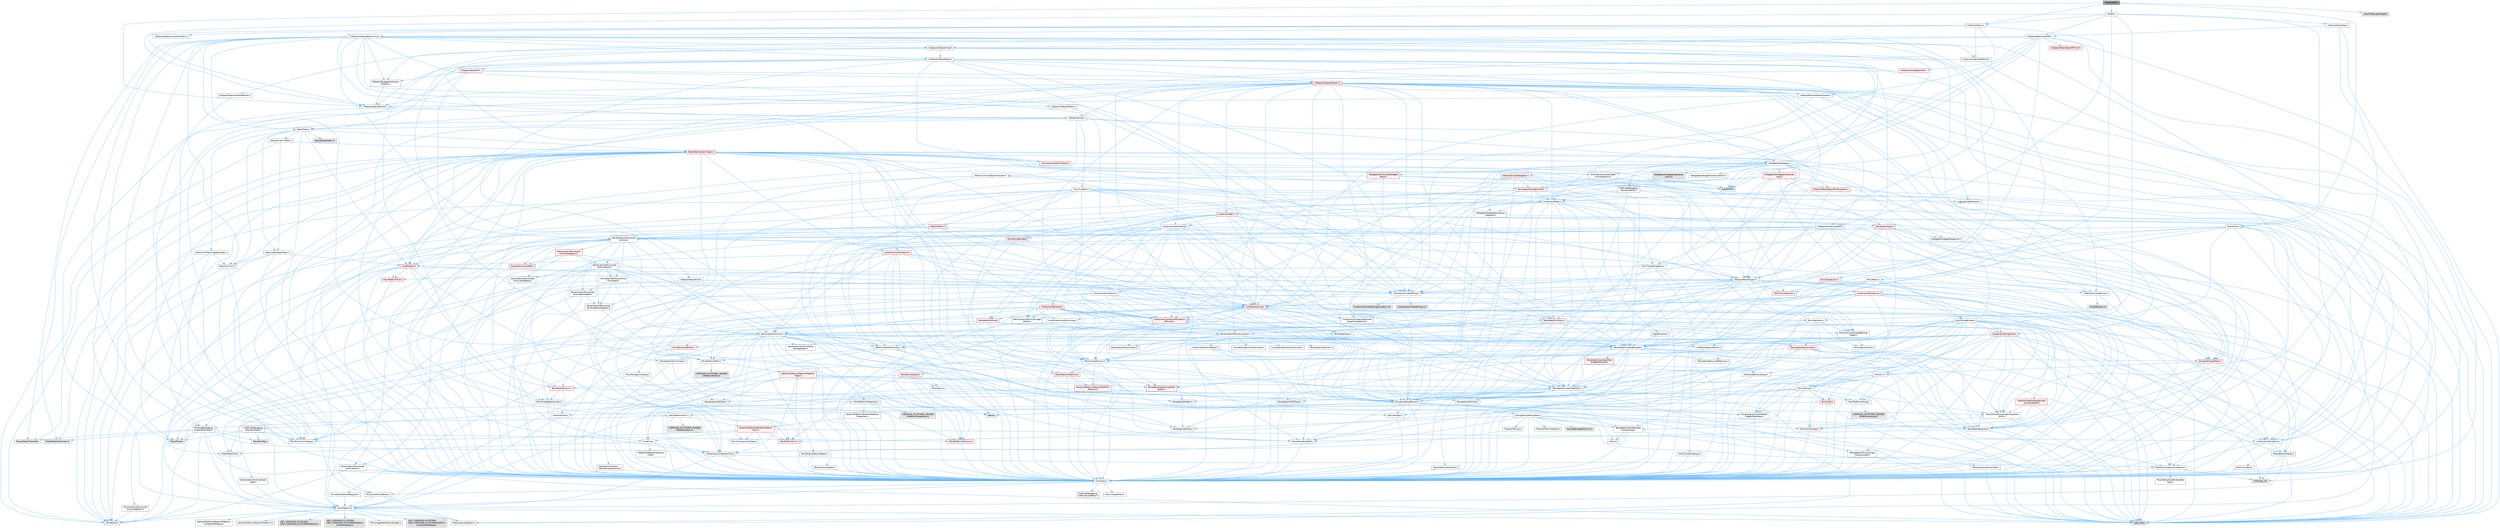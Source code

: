 digraph "ActorFolder.h"
{
 // INTERACTIVE_SVG=YES
 // LATEX_PDF_SIZE
  bgcolor="transparent";
  edge [fontname=Helvetica,fontsize=10,labelfontname=Helvetica,labelfontsize=10];
  node [fontname=Helvetica,fontsize=10,shape=box,height=0.2,width=0.4];
  Node1 [id="Node000001",label="ActorFolder.h",height=0.2,width=0.4,color="gray40", fillcolor="grey60", style="filled", fontcolor="black",tooltip=" "];
  Node1 -> Node2 [id="edge1_Node000001_Node000002",color="steelblue1",style="solid",tooltip=" "];
  Node2 [id="Node000002",label="UObject/ObjectMacros.h",height=0.2,width=0.4,color="grey40", fillcolor="white", style="filled",URL="$d8/d8d/ObjectMacros_8h.html",tooltip=" "];
  Node2 -> Node3 [id="edge2_Node000002_Node000003",color="steelblue1",style="solid",tooltip=" "];
  Node3 [id="Node000003",label="Misc/EnumClassFlags.h",height=0.2,width=0.4,color="grey40", fillcolor="white", style="filled",URL="$d8/de7/EnumClassFlags_8h.html",tooltip=" "];
  Node2 -> Node4 [id="edge3_Node000002_Node000004",color="steelblue1",style="solid",tooltip=" "];
  Node4 [id="Node000004",label="UObject/Script.h",height=0.2,width=0.4,color="grey40", fillcolor="white", style="filled",URL="$de/dc6/Script_8h.html",tooltip=" "];
  Node4 -> Node5 [id="edge4_Node000004_Node000005",color="steelblue1",style="solid",tooltip=" "];
  Node5 [id="Node000005",label="Delegates/Delegate.h",height=0.2,width=0.4,color="grey40", fillcolor="white", style="filled",URL="$d4/d80/Delegate_8h.html",tooltip=" "];
  Node5 -> Node6 [id="edge5_Node000005_Node000006",color="steelblue1",style="solid",tooltip=" "];
  Node6 [id="Node000006",label="CoreTypes.h",height=0.2,width=0.4,color="grey40", fillcolor="white", style="filled",URL="$dc/dec/CoreTypes_8h.html",tooltip=" "];
  Node6 -> Node7 [id="edge6_Node000006_Node000007",color="steelblue1",style="solid",tooltip=" "];
  Node7 [id="Node000007",label="HAL/Platform.h",height=0.2,width=0.4,color="grey40", fillcolor="white", style="filled",URL="$d9/dd0/Platform_8h.html",tooltip=" "];
  Node7 -> Node8 [id="edge7_Node000007_Node000008",color="steelblue1",style="solid",tooltip=" "];
  Node8 [id="Node000008",label="Misc/Build.h",height=0.2,width=0.4,color="grey40", fillcolor="white", style="filled",URL="$d3/dbb/Build_8h.html",tooltip=" "];
  Node7 -> Node9 [id="edge8_Node000007_Node000009",color="steelblue1",style="solid",tooltip=" "];
  Node9 [id="Node000009",label="Misc/LargeWorldCoordinates.h",height=0.2,width=0.4,color="grey40", fillcolor="white", style="filled",URL="$d2/dcb/LargeWorldCoordinates_8h.html",tooltip=" "];
  Node7 -> Node10 [id="edge9_Node000007_Node000010",color="steelblue1",style="solid",tooltip=" "];
  Node10 [id="Node000010",label="type_traits",height=0.2,width=0.4,color="grey60", fillcolor="#E0E0E0", style="filled",tooltip=" "];
  Node7 -> Node11 [id="edge10_Node000007_Node000011",color="steelblue1",style="solid",tooltip=" "];
  Node11 [id="Node000011",label="PreprocessorHelpers.h",height=0.2,width=0.4,color="grey40", fillcolor="white", style="filled",URL="$db/ddb/PreprocessorHelpers_8h.html",tooltip=" "];
  Node7 -> Node12 [id="edge11_Node000007_Node000012",color="steelblue1",style="solid",tooltip=" "];
  Node12 [id="Node000012",label="UBT_COMPILED_PLATFORM\l/UBT_COMPILED_PLATFORMPlatform\lCompilerPreSetup.h",height=0.2,width=0.4,color="grey60", fillcolor="#E0E0E0", style="filled",tooltip=" "];
  Node7 -> Node13 [id="edge12_Node000007_Node000013",color="steelblue1",style="solid",tooltip=" "];
  Node13 [id="Node000013",label="GenericPlatform/GenericPlatform\lCompilerPreSetup.h",height=0.2,width=0.4,color="grey40", fillcolor="white", style="filled",URL="$d9/dc8/GenericPlatformCompilerPreSetup_8h.html",tooltip=" "];
  Node7 -> Node14 [id="edge13_Node000007_Node000014",color="steelblue1",style="solid",tooltip=" "];
  Node14 [id="Node000014",label="GenericPlatform/GenericPlatform.h",height=0.2,width=0.4,color="grey40", fillcolor="white", style="filled",URL="$d6/d84/GenericPlatform_8h.html",tooltip=" "];
  Node7 -> Node15 [id="edge14_Node000007_Node000015",color="steelblue1",style="solid",tooltip=" "];
  Node15 [id="Node000015",label="UBT_COMPILED_PLATFORM\l/UBT_COMPILED_PLATFORMPlatform.h",height=0.2,width=0.4,color="grey60", fillcolor="#E0E0E0", style="filled",tooltip=" "];
  Node7 -> Node16 [id="edge15_Node000007_Node000016",color="steelblue1",style="solid",tooltip=" "];
  Node16 [id="Node000016",label="UBT_COMPILED_PLATFORM\l/UBT_COMPILED_PLATFORMPlatform\lCompilerSetup.h",height=0.2,width=0.4,color="grey60", fillcolor="#E0E0E0", style="filled",tooltip=" "];
  Node6 -> Node17 [id="edge16_Node000006_Node000017",color="steelblue1",style="solid",tooltip=" "];
  Node17 [id="Node000017",label="ProfilingDebugging\l/UMemoryDefines.h",height=0.2,width=0.4,color="grey40", fillcolor="white", style="filled",URL="$d2/da2/UMemoryDefines_8h.html",tooltip=" "];
  Node6 -> Node18 [id="edge17_Node000006_Node000018",color="steelblue1",style="solid",tooltip=" "];
  Node18 [id="Node000018",label="Misc/CoreMiscDefines.h",height=0.2,width=0.4,color="grey40", fillcolor="white", style="filled",URL="$da/d38/CoreMiscDefines_8h.html",tooltip=" "];
  Node18 -> Node7 [id="edge18_Node000018_Node000007",color="steelblue1",style="solid",tooltip=" "];
  Node18 -> Node11 [id="edge19_Node000018_Node000011",color="steelblue1",style="solid",tooltip=" "];
  Node6 -> Node19 [id="edge20_Node000006_Node000019",color="steelblue1",style="solid",tooltip=" "];
  Node19 [id="Node000019",label="Misc/CoreDefines.h",height=0.2,width=0.4,color="grey40", fillcolor="white", style="filled",URL="$d3/dd2/CoreDefines_8h.html",tooltip=" "];
  Node5 -> Node20 [id="edge21_Node000005_Node000020",color="steelblue1",style="solid",tooltip=" "];
  Node20 [id="Node000020",label="Misc/AssertionMacros.h",height=0.2,width=0.4,color="grey40", fillcolor="white", style="filled",URL="$d0/dfa/AssertionMacros_8h.html",tooltip=" "];
  Node20 -> Node6 [id="edge22_Node000020_Node000006",color="steelblue1",style="solid",tooltip=" "];
  Node20 -> Node7 [id="edge23_Node000020_Node000007",color="steelblue1",style="solid",tooltip=" "];
  Node20 -> Node21 [id="edge24_Node000020_Node000021",color="steelblue1",style="solid",tooltip=" "];
  Node21 [id="Node000021",label="HAL/PlatformMisc.h",height=0.2,width=0.4,color="grey40", fillcolor="white", style="filled",URL="$d0/df5/PlatformMisc_8h.html",tooltip=" "];
  Node21 -> Node6 [id="edge25_Node000021_Node000006",color="steelblue1",style="solid",tooltip=" "];
  Node21 -> Node22 [id="edge26_Node000021_Node000022",color="steelblue1",style="solid",tooltip=" "];
  Node22 [id="Node000022",label="GenericPlatform/GenericPlatform\lMisc.h",height=0.2,width=0.4,color="red", fillcolor="#FFF0F0", style="filled",URL="$db/d9a/GenericPlatformMisc_8h.html",tooltip=" "];
  Node22 -> Node23 [id="edge27_Node000022_Node000023",color="steelblue1",style="solid",tooltip=" "];
  Node23 [id="Node000023",label="Containers/StringFwd.h",height=0.2,width=0.4,color="grey40", fillcolor="white", style="filled",URL="$df/d37/StringFwd_8h.html",tooltip=" "];
  Node23 -> Node6 [id="edge28_Node000023_Node000006",color="steelblue1",style="solid",tooltip=" "];
  Node23 -> Node24 [id="edge29_Node000023_Node000024",color="steelblue1",style="solid",tooltip=" "];
  Node24 [id="Node000024",label="Traits/ElementType.h",height=0.2,width=0.4,color="grey40", fillcolor="white", style="filled",URL="$d5/d4f/ElementType_8h.html",tooltip=" "];
  Node24 -> Node7 [id="edge30_Node000024_Node000007",color="steelblue1",style="solid",tooltip=" "];
  Node24 -> Node25 [id="edge31_Node000024_Node000025",color="steelblue1",style="solid",tooltip=" "];
  Node25 [id="Node000025",label="initializer_list",height=0.2,width=0.4,color="grey60", fillcolor="#E0E0E0", style="filled",tooltip=" "];
  Node24 -> Node10 [id="edge32_Node000024_Node000010",color="steelblue1",style="solid",tooltip=" "];
  Node23 -> Node26 [id="edge33_Node000023_Node000026",color="steelblue1",style="solid",tooltip=" "];
  Node26 [id="Node000026",label="Traits/IsContiguousContainer.h",height=0.2,width=0.4,color="grey40", fillcolor="white", style="filled",URL="$d5/d3c/IsContiguousContainer_8h.html",tooltip=" "];
  Node26 -> Node6 [id="edge34_Node000026_Node000006",color="steelblue1",style="solid",tooltip=" "];
  Node26 -> Node27 [id="edge35_Node000026_Node000027",color="steelblue1",style="solid",tooltip=" "];
  Node27 [id="Node000027",label="Misc/StaticAssertComplete\lType.h",height=0.2,width=0.4,color="grey40", fillcolor="white", style="filled",URL="$d5/d4e/StaticAssertCompleteType_8h.html",tooltip=" "];
  Node26 -> Node25 [id="edge36_Node000026_Node000025",color="steelblue1",style="solid",tooltip=" "];
  Node22 -> Node28 [id="edge37_Node000022_Node000028",color="steelblue1",style="solid",tooltip=" "];
  Node28 [id="Node000028",label="CoreFwd.h",height=0.2,width=0.4,color="grey40", fillcolor="white", style="filled",URL="$d1/d1e/CoreFwd_8h.html",tooltip=" "];
  Node28 -> Node6 [id="edge38_Node000028_Node000006",color="steelblue1",style="solid",tooltip=" "];
  Node28 -> Node29 [id="edge39_Node000028_Node000029",color="steelblue1",style="solid",tooltip=" "];
  Node29 [id="Node000029",label="Containers/ContainersFwd.h",height=0.2,width=0.4,color="grey40", fillcolor="white", style="filled",URL="$d4/d0a/ContainersFwd_8h.html",tooltip=" "];
  Node29 -> Node7 [id="edge40_Node000029_Node000007",color="steelblue1",style="solid",tooltip=" "];
  Node29 -> Node6 [id="edge41_Node000029_Node000006",color="steelblue1",style="solid",tooltip=" "];
  Node29 -> Node26 [id="edge42_Node000029_Node000026",color="steelblue1",style="solid",tooltip=" "];
  Node28 -> Node30 [id="edge43_Node000028_Node000030",color="steelblue1",style="solid",tooltip=" "];
  Node30 [id="Node000030",label="Math/MathFwd.h",height=0.2,width=0.4,color="grey40", fillcolor="white", style="filled",URL="$d2/d10/MathFwd_8h.html",tooltip=" "];
  Node30 -> Node7 [id="edge44_Node000030_Node000007",color="steelblue1",style="solid",tooltip=" "];
  Node28 -> Node31 [id="edge45_Node000028_Node000031",color="steelblue1",style="solid",tooltip=" "];
  Node31 [id="Node000031",label="UObject/UObjectHierarchy\lFwd.h",height=0.2,width=0.4,color="grey40", fillcolor="white", style="filled",URL="$d3/d13/UObjectHierarchyFwd_8h.html",tooltip=" "];
  Node22 -> Node6 [id="edge46_Node000022_Node000006",color="steelblue1",style="solid",tooltip=" "];
  Node22 -> Node33 [id="edge47_Node000022_Node000033",color="steelblue1",style="solid",tooltip=" "];
  Node33 [id="Node000033",label="HAL/PlatformCrt.h",height=0.2,width=0.4,color="red", fillcolor="#FFF0F0", style="filled",URL="$d8/d75/PlatformCrt_8h.html",tooltip=" "];
  Node22 -> Node44 [id="edge48_Node000022_Node000044",color="steelblue1",style="solid",tooltip=" "];
  Node44 [id="Node000044",label="Misc/CompressionFlags.h",height=0.2,width=0.4,color="grey40", fillcolor="white", style="filled",URL="$d9/d76/CompressionFlags_8h.html",tooltip=" "];
  Node22 -> Node3 [id="edge49_Node000022_Node000003",color="steelblue1",style="solid",tooltip=" "];
  Node21 -> Node47 [id="edge50_Node000021_Node000047",color="steelblue1",style="solid",tooltip=" "];
  Node47 [id="Node000047",label="COMPILED_PLATFORM_HEADER\l(PlatformMisc.h)",height=0.2,width=0.4,color="grey60", fillcolor="#E0E0E0", style="filled",tooltip=" "];
  Node21 -> Node48 [id="edge51_Node000021_Node000048",color="steelblue1",style="solid",tooltip=" "];
  Node48 [id="Node000048",label="ProfilingDebugging\l/CpuProfilerTrace.h",height=0.2,width=0.4,color="grey40", fillcolor="white", style="filled",URL="$da/dcb/CpuProfilerTrace_8h.html",tooltip=" "];
  Node48 -> Node6 [id="edge52_Node000048_Node000006",color="steelblue1",style="solid",tooltip=" "];
  Node48 -> Node29 [id="edge53_Node000048_Node000029",color="steelblue1",style="solid",tooltip=" "];
  Node48 -> Node49 [id="edge54_Node000048_Node000049",color="steelblue1",style="solid",tooltip=" "];
  Node49 [id="Node000049",label="HAL/PlatformAtomics.h",height=0.2,width=0.4,color="red", fillcolor="#FFF0F0", style="filled",URL="$d3/d36/PlatformAtomics_8h.html",tooltip=" "];
  Node49 -> Node6 [id="edge55_Node000049_Node000006",color="steelblue1",style="solid",tooltip=" "];
  Node48 -> Node11 [id="edge56_Node000048_Node000011",color="steelblue1",style="solid",tooltip=" "];
  Node48 -> Node8 [id="edge57_Node000048_Node000008",color="steelblue1",style="solid",tooltip=" "];
  Node48 -> Node52 [id="edge58_Node000048_Node000052",color="steelblue1",style="solid",tooltip=" "];
  Node52 [id="Node000052",label="Trace/Config.h",height=0.2,width=0.4,color="grey60", fillcolor="#E0E0E0", style="filled",tooltip=" "];
  Node48 -> Node53 [id="edge59_Node000048_Node000053",color="steelblue1",style="solid",tooltip=" "];
  Node53 [id="Node000053",label="Trace/Detail/Channel.h",height=0.2,width=0.4,color="grey60", fillcolor="#E0E0E0", style="filled",tooltip=" "];
  Node48 -> Node54 [id="edge60_Node000048_Node000054",color="steelblue1",style="solid",tooltip=" "];
  Node54 [id="Node000054",label="Trace/Detail/Channel.inl",height=0.2,width=0.4,color="grey60", fillcolor="#E0E0E0", style="filled",tooltip=" "];
  Node48 -> Node55 [id="edge61_Node000048_Node000055",color="steelblue1",style="solid",tooltip=" "];
  Node55 [id="Node000055",label="Trace/Trace.h",height=0.2,width=0.4,color="grey60", fillcolor="#E0E0E0", style="filled",tooltip=" "];
  Node20 -> Node11 [id="edge62_Node000020_Node000011",color="steelblue1",style="solid",tooltip=" "];
  Node20 -> Node56 [id="edge63_Node000020_Node000056",color="steelblue1",style="solid",tooltip=" "];
  Node56 [id="Node000056",label="Templates/EnableIf.h",height=0.2,width=0.4,color="grey40", fillcolor="white", style="filled",URL="$d7/d60/EnableIf_8h.html",tooltip=" "];
  Node56 -> Node6 [id="edge64_Node000056_Node000006",color="steelblue1",style="solid",tooltip=" "];
  Node20 -> Node57 [id="edge65_Node000020_Node000057",color="steelblue1",style="solid",tooltip=" "];
  Node57 [id="Node000057",label="Templates/IsArrayOrRefOf\lTypeByPredicate.h",height=0.2,width=0.4,color="grey40", fillcolor="white", style="filled",URL="$d6/da1/IsArrayOrRefOfTypeByPredicate_8h.html",tooltip=" "];
  Node57 -> Node6 [id="edge66_Node000057_Node000006",color="steelblue1",style="solid",tooltip=" "];
  Node20 -> Node58 [id="edge67_Node000020_Node000058",color="steelblue1",style="solid",tooltip=" "];
  Node58 [id="Node000058",label="Templates/IsValidVariadic\lFunctionArg.h",height=0.2,width=0.4,color="grey40", fillcolor="white", style="filled",URL="$d0/dc8/IsValidVariadicFunctionArg_8h.html",tooltip=" "];
  Node58 -> Node6 [id="edge68_Node000058_Node000006",color="steelblue1",style="solid",tooltip=" "];
  Node58 -> Node59 [id="edge69_Node000058_Node000059",color="steelblue1",style="solid",tooltip=" "];
  Node59 [id="Node000059",label="IsEnum.h",height=0.2,width=0.4,color="grey40", fillcolor="white", style="filled",URL="$d4/de5/IsEnum_8h.html",tooltip=" "];
  Node58 -> Node10 [id="edge70_Node000058_Node000010",color="steelblue1",style="solid",tooltip=" "];
  Node20 -> Node60 [id="edge71_Node000020_Node000060",color="steelblue1",style="solid",tooltip=" "];
  Node60 [id="Node000060",label="Traits/IsCharEncodingCompatible\lWith.h",height=0.2,width=0.4,color="grey40", fillcolor="white", style="filled",URL="$df/dd1/IsCharEncodingCompatibleWith_8h.html",tooltip=" "];
  Node60 -> Node10 [id="edge72_Node000060_Node000010",color="steelblue1",style="solid",tooltip=" "];
  Node60 -> Node61 [id="edge73_Node000060_Node000061",color="steelblue1",style="solid",tooltip=" "];
  Node61 [id="Node000061",label="Traits/IsCharType.h",height=0.2,width=0.4,color="grey40", fillcolor="white", style="filled",URL="$db/d51/IsCharType_8h.html",tooltip=" "];
  Node61 -> Node6 [id="edge74_Node000061_Node000006",color="steelblue1",style="solid",tooltip=" "];
  Node20 -> Node62 [id="edge75_Node000020_Node000062",color="steelblue1",style="solid",tooltip=" "];
  Node62 [id="Node000062",label="Misc/VarArgs.h",height=0.2,width=0.4,color="grey40", fillcolor="white", style="filled",URL="$d5/d6f/VarArgs_8h.html",tooltip=" "];
  Node62 -> Node6 [id="edge76_Node000062_Node000006",color="steelblue1",style="solid",tooltip=" "];
  Node20 -> Node63 [id="edge77_Node000020_Node000063",color="steelblue1",style="solid",tooltip=" "];
  Node63 [id="Node000063",label="String/FormatStringSan.h",height=0.2,width=0.4,color="grey40", fillcolor="white", style="filled",URL="$d3/d8b/FormatStringSan_8h.html",tooltip=" "];
  Node63 -> Node10 [id="edge78_Node000063_Node000010",color="steelblue1",style="solid",tooltip=" "];
  Node63 -> Node6 [id="edge79_Node000063_Node000006",color="steelblue1",style="solid",tooltip=" "];
  Node63 -> Node64 [id="edge80_Node000063_Node000064",color="steelblue1",style="solid",tooltip=" "];
  Node64 [id="Node000064",label="Templates/Requires.h",height=0.2,width=0.4,color="grey40", fillcolor="white", style="filled",URL="$dc/d96/Requires_8h.html",tooltip=" "];
  Node64 -> Node56 [id="edge81_Node000064_Node000056",color="steelblue1",style="solid",tooltip=" "];
  Node64 -> Node10 [id="edge82_Node000064_Node000010",color="steelblue1",style="solid",tooltip=" "];
  Node63 -> Node65 [id="edge83_Node000063_Node000065",color="steelblue1",style="solid",tooltip=" "];
  Node65 [id="Node000065",label="Templates/Identity.h",height=0.2,width=0.4,color="grey40", fillcolor="white", style="filled",URL="$d0/dd5/Identity_8h.html",tooltip=" "];
  Node63 -> Node58 [id="edge84_Node000063_Node000058",color="steelblue1",style="solid",tooltip=" "];
  Node63 -> Node61 [id="edge85_Node000063_Node000061",color="steelblue1",style="solid",tooltip=" "];
  Node63 -> Node66 [id="edge86_Node000063_Node000066",color="steelblue1",style="solid",tooltip=" "];
  Node66 [id="Node000066",label="Traits/IsTEnumAsByte.h",height=0.2,width=0.4,color="grey40", fillcolor="white", style="filled",URL="$d1/de6/IsTEnumAsByte_8h.html",tooltip=" "];
  Node63 -> Node67 [id="edge87_Node000063_Node000067",color="steelblue1",style="solid",tooltip=" "];
  Node67 [id="Node000067",label="Traits/IsTString.h",height=0.2,width=0.4,color="grey40", fillcolor="white", style="filled",URL="$d0/df8/IsTString_8h.html",tooltip=" "];
  Node67 -> Node29 [id="edge88_Node000067_Node000029",color="steelblue1",style="solid",tooltip=" "];
  Node63 -> Node29 [id="edge89_Node000063_Node000029",color="steelblue1",style="solid",tooltip=" "];
  Node63 -> Node68 [id="edge90_Node000063_Node000068",color="steelblue1",style="solid",tooltip=" "];
  Node68 [id="Node000068",label="FormatStringSanErrors.inl",height=0.2,width=0.4,color="grey60", fillcolor="#E0E0E0", style="filled",tooltip=" "];
  Node20 -> Node69 [id="edge91_Node000020_Node000069",color="steelblue1",style="solid",tooltip=" "];
  Node69 [id="Node000069",label="atomic",height=0.2,width=0.4,color="grey60", fillcolor="#E0E0E0", style="filled",tooltip=" "];
  Node5 -> Node70 [id="edge92_Node000005_Node000070",color="steelblue1",style="solid",tooltip=" "];
  Node70 [id="Node000070",label="UObject/NameTypes.h",height=0.2,width=0.4,color="grey40", fillcolor="white", style="filled",URL="$d6/d35/NameTypes_8h.html",tooltip=" "];
  Node70 -> Node6 [id="edge93_Node000070_Node000006",color="steelblue1",style="solid",tooltip=" "];
  Node70 -> Node20 [id="edge94_Node000070_Node000020",color="steelblue1",style="solid",tooltip=" "];
  Node70 -> Node71 [id="edge95_Node000070_Node000071",color="steelblue1",style="solid",tooltip=" "];
  Node71 [id="Node000071",label="HAL/UnrealMemory.h",height=0.2,width=0.4,color="grey40", fillcolor="white", style="filled",URL="$d9/d96/UnrealMemory_8h.html",tooltip=" "];
  Node71 -> Node6 [id="edge96_Node000071_Node000006",color="steelblue1",style="solid",tooltip=" "];
  Node71 -> Node72 [id="edge97_Node000071_Node000072",color="steelblue1",style="solid",tooltip=" "];
  Node72 [id="Node000072",label="GenericPlatform/GenericPlatform\lMemory.h",height=0.2,width=0.4,color="red", fillcolor="#FFF0F0", style="filled",URL="$dd/d22/GenericPlatformMemory_8h.html",tooltip=" "];
  Node72 -> Node28 [id="edge98_Node000072_Node000028",color="steelblue1",style="solid",tooltip=" "];
  Node72 -> Node6 [id="edge99_Node000072_Node000006",color="steelblue1",style="solid",tooltip=" "];
  Node72 -> Node73 [id="edge100_Node000072_Node000073",color="steelblue1",style="solid",tooltip=" "];
  Node73 [id="Node000073",label="HAL/PlatformString.h",height=0.2,width=0.4,color="grey40", fillcolor="white", style="filled",URL="$db/db5/PlatformString_8h.html",tooltip=" "];
  Node73 -> Node6 [id="edge101_Node000073_Node000006",color="steelblue1",style="solid",tooltip=" "];
  Node73 -> Node74 [id="edge102_Node000073_Node000074",color="steelblue1",style="solid",tooltip=" "];
  Node74 [id="Node000074",label="COMPILED_PLATFORM_HEADER\l(PlatformString.h)",height=0.2,width=0.4,color="grey60", fillcolor="#E0E0E0", style="filled",tooltip=" "];
  Node71 -> Node75 [id="edge103_Node000071_Node000075",color="steelblue1",style="solid",tooltip=" "];
  Node75 [id="Node000075",label="HAL/MemoryBase.h",height=0.2,width=0.4,color="red", fillcolor="#FFF0F0", style="filled",URL="$d6/d9f/MemoryBase_8h.html",tooltip=" "];
  Node75 -> Node6 [id="edge104_Node000075_Node000006",color="steelblue1",style="solid",tooltip=" "];
  Node75 -> Node49 [id="edge105_Node000075_Node000049",color="steelblue1",style="solid",tooltip=" "];
  Node75 -> Node33 [id="edge106_Node000075_Node000033",color="steelblue1",style="solid",tooltip=" "];
  Node75 -> Node76 [id="edge107_Node000075_Node000076",color="steelblue1",style="solid",tooltip=" "];
  Node76 [id="Node000076",label="Misc/Exec.h",height=0.2,width=0.4,color="grey40", fillcolor="white", style="filled",URL="$de/ddb/Exec_8h.html",tooltip=" "];
  Node76 -> Node6 [id="edge108_Node000076_Node000006",color="steelblue1",style="solid",tooltip=" "];
  Node76 -> Node20 [id="edge109_Node000076_Node000020",color="steelblue1",style="solid",tooltip=" "];
  Node75 -> Node79 [id="edge110_Node000075_Node000079",color="steelblue1",style="solid",tooltip=" "];
  Node79 [id="Node000079",label="Templates/Atomic.h",height=0.2,width=0.4,color="red", fillcolor="#FFF0F0", style="filled",URL="$d3/d91/Atomic_8h.html",tooltip=" "];
  Node79 -> Node80 [id="edge111_Node000079_Node000080",color="steelblue1",style="solid",tooltip=" "];
  Node80 [id="Node000080",label="HAL/ThreadSafeCounter.h",height=0.2,width=0.4,color="grey40", fillcolor="white", style="filled",URL="$dc/dc9/ThreadSafeCounter_8h.html",tooltip=" "];
  Node80 -> Node6 [id="edge112_Node000080_Node000006",color="steelblue1",style="solid",tooltip=" "];
  Node80 -> Node49 [id="edge113_Node000080_Node000049",color="steelblue1",style="solid",tooltip=" "];
  Node79 -> Node87 [id="edge114_Node000079_Node000087",color="steelblue1",style="solid",tooltip=" "];
  Node87 [id="Node000087",label="Traits/IntType.h",height=0.2,width=0.4,color="grey40", fillcolor="white", style="filled",URL="$d7/deb/IntType_8h.html",tooltip=" "];
  Node87 -> Node7 [id="edge115_Node000087_Node000007",color="steelblue1",style="solid",tooltip=" "];
  Node79 -> Node69 [id="edge116_Node000079_Node000069",color="steelblue1",style="solid",tooltip=" "];
  Node71 -> Node88 [id="edge117_Node000071_Node000088",color="steelblue1",style="solid",tooltip=" "];
  Node88 [id="Node000088",label="HAL/PlatformMemory.h",height=0.2,width=0.4,color="red", fillcolor="#FFF0F0", style="filled",URL="$de/d68/PlatformMemory_8h.html",tooltip=" "];
  Node88 -> Node6 [id="edge118_Node000088_Node000006",color="steelblue1",style="solid",tooltip=" "];
  Node88 -> Node72 [id="edge119_Node000088_Node000072",color="steelblue1",style="solid",tooltip=" "];
  Node71 -> Node90 [id="edge120_Node000071_Node000090",color="steelblue1",style="solid",tooltip=" "];
  Node90 [id="Node000090",label="ProfilingDebugging\l/MemoryTrace.h",height=0.2,width=0.4,color="grey40", fillcolor="white", style="filled",URL="$da/dd7/MemoryTrace_8h.html",tooltip=" "];
  Node90 -> Node7 [id="edge121_Node000090_Node000007",color="steelblue1",style="solid",tooltip=" "];
  Node90 -> Node3 [id="edge122_Node000090_Node000003",color="steelblue1",style="solid",tooltip=" "];
  Node90 -> Node52 [id="edge123_Node000090_Node000052",color="steelblue1",style="solid",tooltip=" "];
  Node90 -> Node55 [id="edge124_Node000090_Node000055",color="steelblue1",style="solid",tooltip=" "];
  Node71 -> Node91 [id="edge125_Node000071_Node000091",color="steelblue1",style="solid",tooltip=" "];
  Node91 [id="Node000091",label="Templates/IsPointer.h",height=0.2,width=0.4,color="grey40", fillcolor="white", style="filled",URL="$d7/d05/IsPointer_8h.html",tooltip=" "];
  Node91 -> Node6 [id="edge126_Node000091_Node000006",color="steelblue1",style="solid",tooltip=" "];
  Node70 -> Node92 [id="edge127_Node000070_Node000092",color="steelblue1",style="solid",tooltip=" "];
  Node92 [id="Node000092",label="Templates/UnrealTypeTraits.h",height=0.2,width=0.4,color="grey40", fillcolor="white", style="filled",URL="$d2/d2d/UnrealTypeTraits_8h.html",tooltip=" "];
  Node92 -> Node6 [id="edge128_Node000092_Node000006",color="steelblue1",style="solid",tooltip=" "];
  Node92 -> Node91 [id="edge129_Node000092_Node000091",color="steelblue1",style="solid",tooltip=" "];
  Node92 -> Node20 [id="edge130_Node000092_Node000020",color="steelblue1",style="solid",tooltip=" "];
  Node92 -> Node84 [id="edge131_Node000092_Node000084",color="steelblue1",style="solid",tooltip=" "];
  Node84 [id="Node000084",label="Templates/AndOrNot.h",height=0.2,width=0.4,color="grey40", fillcolor="white", style="filled",URL="$db/d0a/AndOrNot_8h.html",tooltip=" "];
  Node84 -> Node6 [id="edge132_Node000084_Node000006",color="steelblue1",style="solid",tooltip=" "];
  Node92 -> Node56 [id="edge133_Node000092_Node000056",color="steelblue1",style="solid",tooltip=" "];
  Node92 -> Node93 [id="edge134_Node000092_Node000093",color="steelblue1",style="solid",tooltip=" "];
  Node93 [id="Node000093",label="Templates/IsArithmetic.h",height=0.2,width=0.4,color="grey40", fillcolor="white", style="filled",URL="$d2/d5d/IsArithmetic_8h.html",tooltip=" "];
  Node93 -> Node6 [id="edge135_Node000093_Node000006",color="steelblue1",style="solid",tooltip=" "];
  Node92 -> Node59 [id="edge136_Node000092_Node000059",color="steelblue1",style="solid",tooltip=" "];
  Node92 -> Node94 [id="edge137_Node000092_Node000094",color="steelblue1",style="solid",tooltip=" "];
  Node94 [id="Node000094",label="Templates/Models.h",height=0.2,width=0.4,color="grey40", fillcolor="white", style="filled",URL="$d3/d0c/Models_8h.html",tooltip=" "];
  Node94 -> Node65 [id="edge138_Node000094_Node000065",color="steelblue1",style="solid",tooltip=" "];
  Node92 -> Node95 [id="edge139_Node000092_Node000095",color="steelblue1",style="solid",tooltip=" "];
  Node95 [id="Node000095",label="Templates/IsPODType.h",height=0.2,width=0.4,color="grey40", fillcolor="white", style="filled",URL="$d7/db1/IsPODType_8h.html",tooltip=" "];
  Node95 -> Node6 [id="edge140_Node000095_Node000006",color="steelblue1",style="solid",tooltip=" "];
  Node92 -> Node96 [id="edge141_Node000092_Node000096",color="steelblue1",style="solid",tooltip=" "];
  Node96 [id="Node000096",label="Templates/IsUECoreType.h",height=0.2,width=0.4,color="grey40", fillcolor="white", style="filled",URL="$d1/db8/IsUECoreType_8h.html",tooltip=" "];
  Node96 -> Node6 [id="edge142_Node000096_Node000006",color="steelblue1",style="solid",tooltip=" "];
  Node96 -> Node10 [id="edge143_Node000096_Node000010",color="steelblue1",style="solid",tooltip=" "];
  Node92 -> Node85 [id="edge144_Node000092_Node000085",color="steelblue1",style="solid",tooltip=" "];
  Node85 [id="Node000085",label="Templates/IsTriviallyCopy\lConstructible.h",height=0.2,width=0.4,color="grey40", fillcolor="white", style="filled",URL="$d3/d78/IsTriviallyCopyConstructible_8h.html",tooltip=" "];
  Node85 -> Node6 [id="edge145_Node000085_Node000006",color="steelblue1",style="solid",tooltip=" "];
  Node85 -> Node10 [id="edge146_Node000085_Node000010",color="steelblue1",style="solid",tooltip=" "];
  Node70 -> Node97 [id="edge147_Node000070_Node000097",color="steelblue1",style="solid",tooltip=" "];
  Node97 [id="Node000097",label="Templates/UnrealTemplate.h",height=0.2,width=0.4,color="grey40", fillcolor="white", style="filled",URL="$d4/d24/UnrealTemplate_8h.html",tooltip=" "];
  Node97 -> Node6 [id="edge148_Node000097_Node000006",color="steelblue1",style="solid",tooltip=" "];
  Node97 -> Node91 [id="edge149_Node000097_Node000091",color="steelblue1",style="solid",tooltip=" "];
  Node97 -> Node71 [id="edge150_Node000097_Node000071",color="steelblue1",style="solid",tooltip=" "];
  Node97 -> Node98 [id="edge151_Node000097_Node000098",color="steelblue1",style="solid",tooltip=" "];
  Node98 [id="Node000098",label="Templates/CopyQualifiers\lAndRefsFromTo.h",height=0.2,width=0.4,color="red", fillcolor="#FFF0F0", style="filled",URL="$d3/db3/CopyQualifiersAndRefsFromTo_8h.html",tooltip=" "];
  Node97 -> Node92 [id="edge152_Node000097_Node000092",color="steelblue1",style="solid",tooltip=" "];
  Node97 -> Node100 [id="edge153_Node000097_Node000100",color="steelblue1",style="solid",tooltip=" "];
  Node100 [id="Node000100",label="Templates/RemoveReference.h",height=0.2,width=0.4,color="grey40", fillcolor="white", style="filled",URL="$da/dbe/RemoveReference_8h.html",tooltip=" "];
  Node100 -> Node6 [id="edge154_Node000100_Node000006",color="steelblue1",style="solid",tooltip=" "];
  Node97 -> Node64 [id="edge155_Node000097_Node000064",color="steelblue1",style="solid",tooltip=" "];
  Node97 -> Node101 [id="edge156_Node000097_Node000101",color="steelblue1",style="solid",tooltip=" "];
  Node101 [id="Node000101",label="Templates/TypeCompatible\lBytes.h",height=0.2,width=0.4,color="red", fillcolor="#FFF0F0", style="filled",URL="$df/d0a/TypeCompatibleBytes_8h.html",tooltip=" "];
  Node101 -> Node6 [id="edge157_Node000101_Node000006",color="steelblue1",style="solid",tooltip=" "];
  Node101 -> Node10 [id="edge158_Node000101_Node000010",color="steelblue1",style="solid",tooltip=" "];
  Node97 -> Node65 [id="edge159_Node000097_Node000065",color="steelblue1",style="solid",tooltip=" "];
  Node97 -> Node26 [id="edge160_Node000097_Node000026",color="steelblue1",style="solid",tooltip=" "];
  Node97 -> Node102 [id="edge161_Node000097_Node000102",color="steelblue1",style="solid",tooltip=" "];
  Node102 [id="Node000102",label="Traits/UseBitwiseSwap.h",height=0.2,width=0.4,color="grey40", fillcolor="white", style="filled",URL="$db/df3/UseBitwiseSwap_8h.html",tooltip=" "];
  Node102 -> Node6 [id="edge162_Node000102_Node000006",color="steelblue1",style="solid",tooltip=" "];
  Node102 -> Node10 [id="edge163_Node000102_Node000010",color="steelblue1",style="solid",tooltip=" "];
  Node97 -> Node10 [id="edge164_Node000097_Node000010",color="steelblue1",style="solid",tooltip=" "];
  Node70 -> Node103 [id="edge165_Node000070_Node000103",color="steelblue1",style="solid",tooltip=" "];
  Node103 [id="Node000103",label="Containers/UnrealString.h",height=0.2,width=0.4,color="grey40", fillcolor="white", style="filled",URL="$d5/dba/UnrealString_8h.html",tooltip=" "];
  Node103 -> Node104 [id="edge166_Node000103_Node000104",color="steelblue1",style="solid",tooltip=" "];
  Node104 [id="Node000104",label="Containers/UnrealStringIncludes.h.inl",height=0.2,width=0.4,color="grey60", fillcolor="#E0E0E0", style="filled",tooltip=" "];
  Node103 -> Node105 [id="edge167_Node000103_Node000105",color="steelblue1",style="solid",tooltip=" "];
  Node105 [id="Node000105",label="Containers/UnrealString.h.inl",height=0.2,width=0.4,color="grey60", fillcolor="#E0E0E0", style="filled",tooltip=" "];
  Node103 -> Node106 [id="edge168_Node000103_Node000106",color="steelblue1",style="solid",tooltip=" "];
  Node106 [id="Node000106",label="Misc/StringFormatArg.h",height=0.2,width=0.4,color="grey40", fillcolor="white", style="filled",URL="$d2/d16/StringFormatArg_8h.html",tooltip=" "];
  Node106 -> Node29 [id="edge169_Node000106_Node000029",color="steelblue1",style="solid",tooltip=" "];
  Node70 -> Node107 [id="edge170_Node000070_Node000107",color="steelblue1",style="solid",tooltip=" "];
  Node107 [id="Node000107",label="HAL/CriticalSection.h",height=0.2,width=0.4,color="red", fillcolor="#FFF0F0", style="filled",URL="$d6/d90/CriticalSection_8h.html",tooltip=" "];
  Node70 -> Node110 [id="edge171_Node000070_Node000110",color="steelblue1",style="solid",tooltip=" "];
  Node110 [id="Node000110",label="Containers/StringConv.h",height=0.2,width=0.4,color="red", fillcolor="#FFF0F0", style="filled",URL="$d3/ddf/StringConv_8h.html",tooltip=" "];
  Node110 -> Node6 [id="edge172_Node000110_Node000006",color="steelblue1",style="solid",tooltip=" "];
  Node110 -> Node20 [id="edge173_Node000110_Node000020",color="steelblue1",style="solid",tooltip=" "];
  Node110 -> Node111 [id="edge174_Node000110_Node000111",color="steelblue1",style="solid",tooltip=" "];
  Node111 [id="Node000111",label="Containers/ContainerAllocation\lPolicies.h",height=0.2,width=0.4,color="red", fillcolor="#FFF0F0", style="filled",URL="$d7/dff/ContainerAllocationPolicies_8h.html",tooltip=" "];
  Node111 -> Node6 [id="edge175_Node000111_Node000006",color="steelblue1",style="solid",tooltip=" "];
  Node111 -> Node111 [id="edge176_Node000111_Node000111",color="steelblue1",style="solid",tooltip=" "];
  Node111 -> Node113 [id="edge177_Node000111_Node000113",color="steelblue1",style="solid",tooltip=" "];
  Node113 [id="Node000113",label="HAL/PlatformMath.h",height=0.2,width=0.4,color="grey40", fillcolor="white", style="filled",URL="$dc/d53/PlatformMath_8h.html",tooltip=" "];
  Node113 -> Node6 [id="edge178_Node000113_Node000006",color="steelblue1",style="solid",tooltip=" "];
  Node113 -> Node114 [id="edge179_Node000113_Node000114",color="steelblue1",style="solid",tooltip=" "];
  Node114 [id="Node000114",label="GenericPlatform/GenericPlatform\lMath.h",height=0.2,width=0.4,color="red", fillcolor="#FFF0F0", style="filled",URL="$d5/d79/GenericPlatformMath_8h.html",tooltip=" "];
  Node114 -> Node6 [id="edge180_Node000114_Node000006",color="steelblue1",style="solid",tooltip=" "];
  Node114 -> Node29 [id="edge181_Node000114_Node000029",color="steelblue1",style="solid",tooltip=" "];
  Node114 -> Node33 [id="edge182_Node000114_Node000033",color="steelblue1",style="solid",tooltip=" "];
  Node114 -> Node84 [id="edge183_Node000114_Node000084",color="steelblue1",style="solid",tooltip=" "];
  Node114 -> Node92 [id="edge184_Node000114_Node000092",color="steelblue1",style="solid",tooltip=" "];
  Node114 -> Node64 [id="edge185_Node000114_Node000064",color="steelblue1",style="solid",tooltip=" "];
  Node114 -> Node101 [id="edge186_Node000114_Node000101",color="steelblue1",style="solid",tooltip=" "];
  Node114 -> Node10 [id="edge187_Node000114_Node000010",color="steelblue1",style="solid",tooltip=" "];
  Node113 -> Node120 [id="edge188_Node000113_Node000120",color="steelblue1",style="solid",tooltip=" "];
  Node120 [id="Node000120",label="COMPILED_PLATFORM_HEADER\l(PlatformMath.h)",height=0.2,width=0.4,color="grey60", fillcolor="#E0E0E0", style="filled",tooltip=" "];
  Node111 -> Node71 [id="edge189_Node000111_Node000071",color="steelblue1",style="solid",tooltip=" "];
  Node111 -> Node20 [id="edge190_Node000111_Node000020",color="steelblue1",style="solid",tooltip=" "];
  Node111 -> Node121 [id="edge191_Node000111_Node000121",color="steelblue1",style="solid",tooltip=" "];
  Node121 [id="Node000121",label="Templates/IsPolymorphic.h",height=0.2,width=0.4,color="grey40", fillcolor="white", style="filled",URL="$dc/d20/IsPolymorphic_8h.html",tooltip=" "];
  Node111 -> Node122 [id="edge192_Node000111_Node000122",color="steelblue1",style="solid",tooltip=" "];
  Node122 [id="Node000122",label="Templates/MemoryOps.h",height=0.2,width=0.4,color="red", fillcolor="#FFF0F0", style="filled",URL="$db/dea/MemoryOps_8h.html",tooltip=" "];
  Node122 -> Node6 [id="edge193_Node000122_Node000006",color="steelblue1",style="solid",tooltip=" "];
  Node122 -> Node71 [id="edge194_Node000122_Node000071",color="steelblue1",style="solid",tooltip=" "];
  Node122 -> Node85 [id="edge195_Node000122_Node000085",color="steelblue1",style="solid",tooltip=" "];
  Node122 -> Node64 [id="edge196_Node000122_Node000064",color="steelblue1",style="solid",tooltip=" "];
  Node122 -> Node92 [id="edge197_Node000122_Node000092",color="steelblue1",style="solid",tooltip=" "];
  Node122 -> Node102 [id="edge198_Node000122_Node000102",color="steelblue1",style="solid",tooltip=" "];
  Node122 -> Node10 [id="edge199_Node000122_Node000010",color="steelblue1",style="solid",tooltip=" "];
  Node111 -> Node101 [id="edge200_Node000111_Node000101",color="steelblue1",style="solid",tooltip=" "];
  Node111 -> Node10 [id="edge201_Node000111_Node000010",color="steelblue1",style="solid",tooltip=" "];
  Node110 -> Node123 [id="edge202_Node000110_Node000123",color="steelblue1",style="solid",tooltip=" "];
  Node123 [id="Node000123",label="Containers/Array.h",height=0.2,width=0.4,color="red", fillcolor="#FFF0F0", style="filled",URL="$df/dd0/Array_8h.html",tooltip=" "];
  Node123 -> Node6 [id="edge203_Node000123_Node000006",color="steelblue1",style="solid",tooltip=" "];
  Node123 -> Node20 [id="edge204_Node000123_Node000020",color="steelblue1",style="solid",tooltip=" "];
  Node123 -> Node124 [id="edge205_Node000123_Node000124",color="steelblue1",style="solid",tooltip=" "];
  Node124 [id="Node000124",label="Misc/IntrusiveUnsetOptional\lState.h",height=0.2,width=0.4,color="grey40", fillcolor="white", style="filled",URL="$d2/d0a/IntrusiveUnsetOptionalState_8h.html",tooltip=" "];
  Node124 -> Node125 [id="edge206_Node000124_Node000125",color="steelblue1",style="solid",tooltip=" "];
  Node125 [id="Node000125",label="Misc/OptionalFwd.h",height=0.2,width=0.4,color="grey40", fillcolor="white", style="filled",URL="$dc/d50/OptionalFwd_8h.html",tooltip=" "];
  Node123 -> Node126 [id="edge207_Node000123_Node000126",color="steelblue1",style="solid",tooltip=" "];
  Node126 [id="Node000126",label="Misc/ReverseIterate.h",height=0.2,width=0.4,color="red", fillcolor="#FFF0F0", style="filled",URL="$db/de3/ReverseIterate_8h.html",tooltip=" "];
  Node126 -> Node7 [id="edge208_Node000126_Node000007",color="steelblue1",style="solid",tooltip=" "];
  Node123 -> Node71 [id="edge209_Node000123_Node000071",color="steelblue1",style="solid",tooltip=" "];
  Node123 -> Node92 [id="edge210_Node000123_Node000092",color="steelblue1",style="solid",tooltip=" "];
  Node123 -> Node97 [id="edge211_Node000123_Node000097",color="steelblue1",style="solid",tooltip=" "];
  Node123 -> Node128 [id="edge212_Node000123_Node000128",color="steelblue1",style="solid",tooltip=" "];
  Node128 [id="Node000128",label="Containers/AllowShrinking.h",height=0.2,width=0.4,color="grey40", fillcolor="white", style="filled",URL="$d7/d1a/AllowShrinking_8h.html",tooltip=" "];
  Node128 -> Node6 [id="edge213_Node000128_Node000006",color="steelblue1",style="solid",tooltip=" "];
  Node123 -> Node111 [id="edge214_Node000123_Node000111",color="steelblue1",style="solid",tooltip=" "];
  Node123 -> Node129 [id="edge215_Node000123_Node000129",color="steelblue1",style="solid",tooltip=" "];
  Node129 [id="Node000129",label="Containers/ContainerElement\lTypeCompatibility.h",height=0.2,width=0.4,color="grey40", fillcolor="white", style="filled",URL="$df/ddf/ContainerElementTypeCompatibility_8h.html",tooltip=" "];
  Node129 -> Node6 [id="edge216_Node000129_Node000006",color="steelblue1",style="solid",tooltip=" "];
  Node129 -> Node92 [id="edge217_Node000129_Node000092",color="steelblue1",style="solid",tooltip=" "];
  Node123 -> Node130 [id="edge218_Node000123_Node000130",color="steelblue1",style="solid",tooltip=" "];
  Node130 [id="Node000130",label="Serialization/Archive.h",height=0.2,width=0.4,color="grey40", fillcolor="white", style="filled",URL="$d7/d3b/Archive_8h.html",tooltip=" "];
  Node130 -> Node28 [id="edge219_Node000130_Node000028",color="steelblue1",style="solid",tooltip=" "];
  Node130 -> Node6 [id="edge220_Node000130_Node000006",color="steelblue1",style="solid",tooltip=" "];
  Node130 -> Node131 [id="edge221_Node000130_Node000131",color="steelblue1",style="solid",tooltip=" "];
  Node131 [id="Node000131",label="HAL/PlatformProperties.h",height=0.2,width=0.4,color="grey40", fillcolor="white", style="filled",URL="$d9/db0/PlatformProperties_8h.html",tooltip=" "];
  Node131 -> Node6 [id="edge222_Node000131_Node000006",color="steelblue1",style="solid",tooltip=" "];
  Node131 -> Node132 [id="edge223_Node000131_Node000132",color="steelblue1",style="solid",tooltip=" "];
  Node132 [id="Node000132",label="GenericPlatform/GenericPlatform\lProperties.h",height=0.2,width=0.4,color="grey40", fillcolor="white", style="filled",URL="$d2/dcd/GenericPlatformProperties_8h.html",tooltip=" "];
  Node132 -> Node6 [id="edge224_Node000132_Node000006",color="steelblue1",style="solid",tooltip=" "];
  Node132 -> Node22 [id="edge225_Node000132_Node000022",color="steelblue1",style="solid",tooltip=" "];
  Node131 -> Node133 [id="edge226_Node000131_Node000133",color="steelblue1",style="solid",tooltip=" "];
  Node133 [id="Node000133",label="COMPILED_PLATFORM_HEADER\l(PlatformProperties.h)",height=0.2,width=0.4,color="grey60", fillcolor="#E0E0E0", style="filled",tooltip=" "];
  Node130 -> Node134 [id="edge227_Node000130_Node000134",color="steelblue1",style="solid",tooltip=" "];
  Node134 [id="Node000134",label="Internationalization\l/TextNamespaceFwd.h",height=0.2,width=0.4,color="grey40", fillcolor="white", style="filled",URL="$d8/d97/TextNamespaceFwd_8h.html",tooltip=" "];
  Node134 -> Node6 [id="edge228_Node000134_Node000006",color="steelblue1",style="solid",tooltip=" "];
  Node130 -> Node30 [id="edge229_Node000130_Node000030",color="steelblue1",style="solid",tooltip=" "];
  Node130 -> Node20 [id="edge230_Node000130_Node000020",color="steelblue1",style="solid",tooltip=" "];
  Node130 -> Node8 [id="edge231_Node000130_Node000008",color="steelblue1",style="solid",tooltip=" "];
  Node130 -> Node44 [id="edge232_Node000130_Node000044",color="steelblue1",style="solid",tooltip=" "];
  Node130 -> Node135 [id="edge233_Node000130_Node000135",color="steelblue1",style="solid",tooltip=" "];
  Node135 [id="Node000135",label="Misc/EngineVersionBase.h",height=0.2,width=0.4,color="grey40", fillcolor="white", style="filled",URL="$d5/d2b/EngineVersionBase_8h.html",tooltip=" "];
  Node135 -> Node6 [id="edge234_Node000135_Node000006",color="steelblue1",style="solid",tooltip=" "];
  Node130 -> Node62 [id="edge235_Node000130_Node000062",color="steelblue1",style="solid",tooltip=" "];
  Node130 -> Node136 [id="edge236_Node000130_Node000136",color="steelblue1",style="solid",tooltip=" "];
  Node136 [id="Node000136",label="Serialization/ArchiveCook\lData.h",height=0.2,width=0.4,color="grey40", fillcolor="white", style="filled",URL="$dc/db6/ArchiveCookData_8h.html",tooltip=" "];
  Node136 -> Node7 [id="edge237_Node000136_Node000007",color="steelblue1",style="solid",tooltip=" "];
  Node130 -> Node137 [id="edge238_Node000130_Node000137",color="steelblue1",style="solid",tooltip=" "];
  Node137 [id="Node000137",label="Serialization/ArchiveSave\lPackageData.h",height=0.2,width=0.4,color="grey40", fillcolor="white", style="filled",URL="$d1/d37/ArchiveSavePackageData_8h.html",tooltip=" "];
  Node130 -> Node56 [id="edge239_Node000130_Node000056",color="steelblue1",style="solid",tooltip=" "];
  Node130 -> Node57 [id="edge240_Node000130_Node000057",color="steelblue1",style="solid",tooltip=" "];
  Node130 -> Node138 [id="edge241_Node000130_Node000138",color="steelblue1",style="solid",tooltip=" "];
  Node138 [id="Node000138",label="Templates/IsEnumClass.h",height=0.2,width=0.4,color="grey40", fillcolor="white", style="filled",URL="$d7/d15/IsEnumClass_8h.html",tooltip=" "];
  Node138 -> Node6 [id="edge242_Node000138_Node000006",color="steelblue1",style="solid",tooltip=" "];
  Node138 -> Node84 [id="edge243_Node000138_Node000084",color="steelblue1",style="solid",tooltip=" "];
  Node130 -> Node118 [id="edge244_Node000130_Node000118",color="steelblue1",style="solid",tooltip=" "];
  Node118 [id="Node000118",label="Templates/IsSigned.h",height=0.2,width=0.4,color="grey40", fillcolor="white", style="filled",URL="$d8/dd8/IsSigned_8h.html",tooltip=" "];
  Node118 -> Node6 [id="edge245_Node000118_Node000006",color="steelblue1",style="solid",tooltip=" "];
  Node130 -> Node58 [id="edge246_Node000130_Node000058",color="steelblue1",style="solid",tooltip=" "];
  Node130 -> Node97 [id="edge247_Node000130_Node000097",color="steelblue1",style="solid",tooltip=" "];
  Node130 -> Node60 [id="edge248_Node000130_Node000060",color="steelblue1",style="solid",tooltip=" "];
  Node130 -> Node139 [id="edge249_Node000130_Node000139",color="steelblue1",style="solid",tooltip=" "];
  Node139 [id="Node000139",label="UObject/ObjectVersion.h",height=0.2,width=0.4,color="grey40", fillcolor="white", style="filled",URL="$da/d63/ObjectVersion_8h.html",tooltip=" "];
  Node139 -> Node6 [id="edge250_Node000139_Node000006",color="steelblue1",style="solid",tooltip=" "];
  Node123 -> Node140 [id="edge251_Node000123_Node000140",color="steelblue1",style="solid",tooltip=" "];
  Node140 [id="Node000140",label="Serialization/MemoryImage\lWriter.h",height=0.2,width=0.4,color="grey40", fillcolor="white", style="filled",URL="$d0/d08/MemoryImageWriter_8h.html",tooltip=" "];
  Node140 -> Node6 [id="edge252_Node000140_Node000006",color="steelblue1",style="solid",tooltip=" "];
  Node140 -> Node141 [id="edge253_Node000140_Node000141",color="steelblue1",style="solid",tooltip=" "];
  Node141 [id="Node000141",label="Serialization/MemoryLayout.h",height=0.2,width=0.4,color="grey40", fillcolor="white", style="filled",URL="$d7/d66/MemoryLayout_8h.html",tooltip=" "];
  Node141 -> Node142 [id="edge254_Node000141_Node000142",color="steelblue1",style="solid",tooltip=" "];
  Node142 [id="Node000142",label="Concepts/StaticClassProvider.h",height=0.2,width=0.4,color="grey40", fillcolor="white", style="filled",URL="$dd/d83/StaticClassProvider_8h.html",tooltip=" "];
  Node141 -> Node143 [id="edge255_Node000141_Node000143",color="steelblue1",style="solid",tooltip=" "];
  Node143 [id="Node000143",label="Concepts/StaticStructProvider.h",height=0.2,width=0.4,color="grey40", fillcolor="white", style="filled",URL="$d5/d77/StaticStructProvider_8h.html",tooltip=" "];
  Node141 -> Node144 [id="edge256_Node000141_Node000144",color="steelblue1",style="solid",tooltip=" "];
  Node144 [id="Node000144",label="Containers/EnumAsByte.h",height=0.2,width=0.4,color="grey40", fillcolor="white", style="filled",URL="$d6/d9a/EnumAsByte_8h.html",tooltip=" "];
  Node144 -> Node6 [id="edge257_Node000144_Node000006",color="steelblue1",style="solid",tooltip=" "];
  Node144 -> Node95 [id="edge258_Node000144_Node000095",color="steelblue1",style="solid",tooltip=" "];
  Node144 -> Node145 [id="edge259_Node000144_Node000145",color="steelblue1",style="solid",tooltip=" "];
  Node145 [id="Node000145",label="Templates/TypeHash.h",height=0.2,width=0.4,color="red", fillcolor="#FFF0F0", style="filled",URL="$d1/d62/TypeHash_8h.html",tooltip=" "];
  Node145 -> Node6 [id="edge260_Node000145_Node000006",color="steelblue1",style="solid",tooltip=" "];
  Node145 -> Node64 [id="edge261_Node000145_Node000064",color="steelblue1",style="solid",tooltip=" "];
  Node145 -> Node146 [id="edge262_Node000145_Node000146",color="steelblue1",style="solid",tooltip=" "];
  Node146 [id="Node000146",label="Misc/Crc.h",height=0.2,width=0.4,color="grey40", fillcolor="white", style="filled",URL="$d4/dd2/Crc_8h.html",tooltip=" "];
  Node146 -> Node6 [id="edge263_Node000146_Node000006",color="steelblue1",style="solid",tooltip=" "];
  Node146 -> Node73 [id="edge264_Node000146_Node000073",color="steelblue1",style="solid",tooltip=" "];
  Node146 -> Node20 [id="edge265_Node000146_Node000020",color="steelblue1",style="solid",tooltip=" "];
  Node146 -> Node147 [id="edge266_Node000146_Node000147",color="steelblue1",style="solid",tooltip=" "];
  Node147 [id="Node000147",label="Misc/CString.h",height=0.2,width=0.4,color="grey40", fillcolor="white", style="filled",URL="$d2/d49/CString_8h.html",tooltip=" "];
  Node147 -> Node6 [id="edge267_Node000147_Node000006",color="steelblue1",style="solid",tooltip=" "];
  Node147 -> Node33 [id="edge268_Node000147_Node000033",color="steelblue1",style="solid",tooltip=" "];
  Node147 -> Node73 [id="edge269_Node000147_Node000073",color="steelblue1",style="solid",tooltip=" "];
  Node147 -> Node20 [id="edge270_Node000147_Node000020",color="steelblue1",style="solid",tooltip=" "];
  Node147 -> Node148 [id="edge271_Node000147_Node000148",color="steelblue1",style="solid",tooltip=" "];
  Node148 [id="Node000148",label="Misc/Char.h",height=0.2,width=0.4,color="red", fillcolor="#FFF0F0", style="filled",URL="$d0/d58/Char_8h.html",tooltip=" "];
  Node148 -> Node6 [id="edge272_Node000148_Node000006",color="steelblue1",style="solid",tooltip=" "];
  Node148 -> Node87 [id="edge273_Node000148_Node000087",color="steelblue1",style="solid",tooltip=" "];
  Node148 -> Node10 [id="edge274_Node000148_Node000010",color="steelblue1",style="solid",tooltip=" "];
  Node147 -> Node62 [id="edge275_Node000147_Node000062",color="steelblue1",style="solid",tooltip=" "];
  Node147 -> Node57 [id="edge276_Node000147_Node000057",color="steelblue1",style="solid",tooltip=" "];
  Node147 -> Node58 [id="edge277_Node000147_Node000058",color="steelblue1",style="solid",tooltip=" "];
  Node147 -> Node60 [id="edge278_Node000147_Node000060",color="steelblue1",style="solid",tooltip=" "];
  Node146 -> Node148 [id="edge279_Node000146_Node000148",color="steelblue1",style="solid",tooltip=" "];
  Node146 -> Node92 [id="edge280_Node000146_Node000092",color="steelblue1",style="solid",tooltip=" "];
  Node146 -> Node61 [id="edge281_Node000146_Node000061",color="steelblue1",style="solid",tooltip=" "];
  Node145 -> Node10 [id="edge282_Node000145_Node000010",color="steelblue1",style="solid",tooltip=" "];
  Node141 -> Node23 [id="edge283_Node000141_Node000023",color="steelblue1",style="solid",tooltip=" "];
  Node141 -> Node71 [id="edge284_Node000141_Node000071",color="steelblue1",style="solid",tooltip=" "];
  Node141 -> Node152 [id="edge285_Node000141_Node000152",color="steelblue1",style="solid",tooltip=" "];
  Node152 [id="Node000152",label="Misc/DelayedAutoRegister.h",height=0.2,width=0.4,color="grey40", fillcolor="white", style="filled",URL="$d1/dda/DelayedAutoRegister_8h.html",tooltip=" "];
  Node152 -> Node7 [id="edge286_Node000152_Node000007",color="steelblue1",style="solid",tooltip=" "];
  Node141 -> Node56 [id="edge287_Node000141_Node000056",color="steelblue1",style="solid",tooltip=" "];
  Node141 -> Node153 [id="edge288_Node000141_Node000153",color="steelblue1",style="solid",tooltip=" "];
  Node153 [id="Node000153",label="Templates/IsAbstract.h",height=0.2,width=0.4,color="grey40", fillcolor="white", style="filled",URL="$d8/db7/IsAbstract_8h.html",tooltip=" "];
  Node141 -> Node121 [id="edge289_Node000141_Node000121",color="steelblue1",style="solid",tooltip=" "];
  Node141 -> Node94 [id="edge290_Node000141_Node000094",color="steelblue1",style="solid",tooltip=" "];
  Node141 -> Node97 [id="edge291_Node000141_Node000097",color="steelblue1",style="solid",tooltip=" "];
  Node123 -> Node161 [id="edge292_Node000123_Node000161",color="steelblue1",style="solid",tooltip=" "];
  Node161 [id="Node000161",label="Templates/Less.h",height=0.2,width=0.4,color="grey40", fillcolor="white", style="filled",URL="$de/dc8/Less_8h.html",tooltip=" "];
  Node161 -> Node6 [id="edge293_Node000161_Node000006",color="steelblue1",style="solid",tooltip=" "];
  Node161 -> Node97 [id="edge294_Node000161_Node000097",color="steelblue1",style="solid",tooltip=" "];
  Node123 -> Node64 [id="edge295_Node000123_Node000064",color="steelblue1",style="solid",tooltip=" "];
  Node123 -> Node169 [id="edge296_Node000123_Node000169",color="steelblue1",style="solid",tooltip=" "];
  Node169 [id="Node000169",label="Templates/Sorting.h",height=0.2,width=0.4,color="red", fillcolor="#FFF0F0", style="filled",URL="$d3/d9e/Sorting_8h.html",tooltip=" "];
  Node169 -> Node6 [id="edge297_Node000169_Node000006",color="steelblue1",style="solid",tooltip=" "];
  Node169 -> Node113 [id="edge298_Node000169_Node000113",color="steelblue1",style="solid",tooltip=" "];
  Node169 -> Node161 [id="edge299_Node000169_Node000161",color="steelblue1",style="solid",tooltip=" "];
  Node123 -> Node24 [id="edge300_Node000123_Node000024",color="steelblue1",style="solid",tooltip=" "];
  Node123 -> Node10 [id="edge301_Node000123_Node000010",color="steelblue1",style="solid",tooltip=" "];
  Node110 -> Node147 [id="edge302_Node000110_Node000147",color="steelblue1",style="solid",tooltip=" "];
  Node110 -> Node97 [id="edge303_Node000110_Node000097",color="steelblue1",style="solid",tooltip=" "];
  Node110 -> Node92 [id="edge304_Node000110_Node000092",color="steelblue1",style="solid",tooltip=" "];
  Node110 -> Node24 [id="edge305_Node000110_Node000024",color="steelblue1",style="solid",tooltip=" "];
  Node110 -> Node60 [id="edge306_Node000110_Node000060",color="steelblue1",style="solid",tooltip=" "];
  Node110 -> Node26 [id="edge307_Node000110_Node000026",color="steelblue1",style="solid",tooltip=" "];
  Node110 -> Node10 [id="edge308_Node000110_Node000010",color="steelblue1",style="solid",tooltip=" "];
  Node70 -> Node23 [id="edge309_Node000070_Node000023",color="steelblue1",style="solid",tooltip=" "];
  Node70 -> Node175 [id="edge310_Node000070_Node000175",color="steelblue1",style="solid",tooltip=" "];
  Node175 [id="Node000175",label="UObject/UnrealNames.h",height=0.2,width=0.4,color="grey40", fillcolor="white", style="filled",URL="$d8/db1/UnrealNames_8h.html",tooltip=" "];
  Node175 -> Node6 [id="edge311_Node000175_Node000006",color="steelblue1",style="solid",tooltip=" "];
  Node175 -> Node176 [id="edge312_Node000175_Node000176",color="steelblue1",style="solid",tooltip=" "];
  Node176 [id="Node000176",label="UnrealNames.inl",height=0.2,width=0.4,color="grey60", fillcolor="#E0E0E0", style="filled",tooltip=" "];
  Node70 -> Node79 [id="edge313_Node000070_Node000079",color="steelblue1",style="solid",tooltip=" "];
  Node70 -> Node141 [id="edge314_Node000070_Node000141",color="steelblue1",style="solid",tooltip=" "];
  Node70 -> Node124 [id="edge315_Node000070_Node000124",color="steelblue1",style="solid",tooltip=" "];
  Node70 -> Node177 [id="edge316_Node000070_Node000177",color="steelblue1",style="solid",tooltip=" "];
  Node177 [id="Node000177",label="Misc/StringBuilder.h",height=0.2,width=0.4,color="grey40", fillcolor="white", style="filled",URL="$d4/d52/StringBuilder_8h.html",tooltip=" "];
  Node177 -> Node23 [id="edge317_Node000177_Node000023",color="steelblue1",style="solid",tooltip=" "];
  Node177 -> Node178 [id="edge318_Node000177_Node000178",color="steelblue1",style="solid",tooltip=" "];
  Node178 [id="Node000178",label="Containers/StringView.h",height=0.2,width=0.4,color="red", fillcolor="#FFF0F0", style="filled",URL="$dd/dea/StringView_8h.html",tooltip=" "];
  Node178 -> Node6 [id="edge319_Node000178_Node000006",color="steelblue1",style="solid",tooltip=" "];
  Node178 -> Node23 [id="edge320_Node000178_Node000023",color="steelblue1",style="solid",tooltip=" "];
  Node178 -> Node71 [id="edge321_Node000178_Node000071",color="steelblue1",style="solid",tooltip=" "];
  Node178 -> Node172 [id="edge322_Node000178_Node000172",color="steelblue1",style="solid",tooltip=" "];
  Node172 [id="Node000172",label="Math/UnrealMathUtility.h",height=0.2,width=0.4,color="grey40", fillcolor="white", style="filled",URL="$db/db8/UnrealMathUtility_8h.html",tooltip=" "];
  Node172 -> Node6 [id="edge323_Node000172_Node000006",color="steelblue1",style="solid",tooltip=" "];
  Node172 -> Node20 [id="edge324_Node000172_Node000020",color="steelblue1",style="solid",tooltip=" "];
  Node172 -> Node113 [id="edge325_Node000172_Node000113",color="steelblue1",style="solid",tooltip=" "];
  Node172 -> Node30 [id="edge326_Node000172_Node000030",color="steelblue1",style="solid",tooltip=" "];
  Node172 -> Node65 [id="edge327_Node000172_Node000065",color="steelblue1",style="solid",tooltip=" "];
  Node172 -> Node64 [id="edge328_Node000172_Node000064",color="steelblue1",style="solid",tooltip=" "];
  Node178 -> Node146 [id="edge329_Node000178_Node000146",color="steelblue1",style="solid",tooltip=" "];
  Node178 -> Node147 [id="edge330_Node000178_Node000147",color="steelblue1",style="solid",tooltip=" "];
  Node178 -> Node126 [id="edge331_Node000178_Node000126",color="steelblue1",style="solid",tooltip=" "];
  Node178 -> Node64 [id="edge332_Node000178_Node000064",color="steelblue1",style="solid",tooltip=" "];
  Node178 -> Node97 [id="edge333_Node000178_Node000097",color="steelblue1",style="solid",tooltip=" "];
  Node178 -> Node24 [id="edge334_Node000178_Node000024",color="steelblue1",style="solid",tooltip=" "];
  Node178 -> Node60 [id="edge335_Node000178_Node000060",color="steelblue1",style="solid",tooltip=" "];
  Node178 -> Node61 [id="edge336_Node000178_Node000061",color="steelblue1",style="solid",tooltip=" "];
  Node178 -> Node26 [id="edge337_Node000178_Node000026",color="steelblue1",style="solid",tooltip=" "];
  Node178 -> Node10 [id="edge338_Node000178_Node000010",color="steelblue1",style="solid",tooltip=" "];
  Node177 -> Node6 [id="edge339_Node000177_Node000006",color="steelblue1",style="solid",tooltip=" "];
  Node177 -> Node73 [id="edge340_Node000177_Node000073",color="steelblue1",style="solid",tooltip=" "];
  Node177 -> Node71 [id="edge341_Node000177_Node000071",color="steelblue1",style="solid",tooltip=" "];
  Node177 -> Node20 [id="edge342_Node000177_Node000020",color="steelblue1",style="solid",tooltip=" "];
  Node177 -> Node147 [id="edge343_Node000177_Node000147",color="steelblue1",style="solid",tooltip=" "];
  Node177 -> Node56 [id="edge344_Node000177_Node000056",color="steelblue1",style="solid",tooltip=" "];
  Node177 -> Node57 [id="edge345_Node000177_Node000057",color="steelblue1",style="solid",tooltip=" "];
  Node177 -> Node58 [id="edge346_Node000177_Node000058",color="steelblue1",style="solid",tooltip=" "];
  Node177 -> Node64 [id="edge347_Node000177_Node000064",color="steelblue1",style="solid",tooltip=" "];
  Node177 -> Node97 [id="edge348_Node000177_Node000097",color="steelblue1",style="solid",tooltip=" "];
  Node177 -> Node92 [id="edge349_Node000177_Node000092",color="steelblue1",style="solid",tooltip=" "];
  Node177 -> Node60 [id="edge350_Node000177_Node000060",color="steelblue1",style="solid",tooltip=" "];
  Node177 -> Node181 [id="edge351_Node000177_Node000181",color="steelblue1",style="solid",tooltip=" "];
  Node181 [id="Node000181",label="Traits/IsCharEncodingSimply\lConvertibleTo.h",height=0.2,width=0.4,color="red", fillcolor="#FFF0F0", style="filled",URL="$d4/dee/IsCharEncodingSimplyConvertibleTo_8h.html",tooltip=" "];
  Node181 -> Node10 [id="edge352_Node000181_Node000010",color="steelblue1",style="solid",tooltip=" "];
  Node181 -> Node60 [id="edge353_Node000181_Node000060",color="steelblue1",style="solid",tooltip=" "];
  Node181 -> Node61 [id="edge354_Node000181_Node000061",color="steelblue1",style="solid",tooltip=" "];
  Node177 -> Node61 [id="edge355_Node000177_Node000061",color="steelblue1",style="solid",tooltip=" "];
  Node177 -> Node26 [id="edge356_Node000177_Node000026",color="steelblue1",style="solid",tooltip=" "];
  Node177 -> Node10 [id="edge357_Node000177_Node000010",color="steelblue1",style="solid",tooltip=" "];
  Node70 -> Node55 [id="edge358_Node000070_Node000055",color="steelblue1",style="solid",tooltip=" "];
  Node5 -> Node183 [id="edge359_Node000005_Node000183",color="steelblue1",style="solid",tooltip=" "];
  Node183 [id="Node000183",label="Templates/SharedPointer.h",height=0.2,width=0.4,color="red", fillcolor="#FFF0F0", style="filled",URL="$d2/d17/SharedPointer_8h.html",tooltip=" "];
  Node183 -> Node6 [id="edge360_Node000183_Node000006",color="steelblue1",style="solid",tooltip=" "];
  Node183 -> Node124 [id="edge361_Node000183_Node000124",color="steelblue1",style="solid",tooltip=" "];
  Node183 -> Node20 [id="edge362_Node000183_Node000020",color="steelblue1",style="solid",tooltip=" "];
  Node183 -> Node71 [id="edge363_Node000183_Node000071",color="steelblue1",style="solid",tooltip=" "];
  Node183 -> Node123 [id="edge364_Node000183_Node000123",color="steelblue1",style="solid",tooltip=" "];
  Node183 -> Node185 [id="edge365_Node000183_Node000185",color="steelblue1",style="solid",tooltip=" "];
  Node185 [id="Node000185",label="Containers/Map.h",height=0.2,width=0.4,color="grey40", fillcolor="white", style="filled",URL="$df/d79/Map_8h.html",tooltip=" "];
  Node185 -> Node6 [id="edge366_Node000185_Node000006",color="steelblue1",style="solid",tooltip=" "];
  Node185 -> Node186 [id="edge367_Node000185_Node000186",color="steelblue1",style="solid",tooltip=" "];
  Node186 [id="Node000186",label="Algo/Reverse.h",height=0.2,width=0.4,color="grey40", fillcolor="white", style="filled",URL="$d5/d93/Reverse_8h.html",tooltip=" "];
  Node186 -> Node6 [id="edge368_Node000186_Node000006",color="steelblue1",style="solid",tooltip=" "];
  Node186 -> Node97 [id="edge369_Node000186_Node000097",color="steelblue1",style="solid",tooltip=" "];
  Node185 -> Node129 [id="edge370_Node000185_Node000129",color="steelblue1",style="solid",tooltip=" "];
  Node185 -> Node187 [id="edge371_Node000185_Node000187",color="steelblue1",style="solid",tooltip=" "];
  Node187 [id="Node000187",label="Containers/Set.h",height=0.2,width=0.4,color="red", fillcolor="#FFF0F0", style="filled",URL="$d4/d45/Set_8h.html",tooltip=" "];
  Node187 -> Node111 [id="edge372_Node000187_Node000111",color="steelblue1",style="solid",tooltip=" "];
  Node187 -> Node129 [id="edge373_Node000187_Node000129",color="steelblue1",style="solid",tooltip=" "];
  Node187 -> Node189 [id="edge374_Node000187_Node000189",color="steelblue1",style="solid",tooltip=" "];
  Node189 [id="Node000189",label="Containers/SparseArray.h",height=0.2,width=0.4,color="grey40", fillcolor="white", style="filled",URL="$d5/dbf/SparseArray_8h.html",tooltip=" "];
  Node189 -> Node6 [id="edge375_Node000189_Node000006",color="steelblue1",style="solid",tooltip=" "];
  Node189 -> Node20 [id="edge376_Node000189_Node000020",color="steelblue1",style="solid",tooltip=" "];
  Node189 -> Node71 [id="edge377_Node000189_Node000071",color="steelblue1",style="solid",tooltip=" "];
  Node189 -> Node92 [id="edge378_Node000189_Node000092",color="steelblue1",style="solid",tooltip=" "];
  Node189 -> Node97 [id="edge379_Node000189_Node000097",color="steelblue1",style="solid",tooltip=" "];
  Node189 -> Node111 [id="edge380_Node000189_Node000111",color="steelblue1",style="solid",tooltip=" "];
  Node189 -> Node161 [id="edge381_Node000189_Node000161",color="steelblue1",style="solid",tooltip=" "];
  Node189 -> Node123 [id="edge382_Node000189_Node000123",color="steelblue1",style="solid",tooltip=" "];
  Node189 -> Node172 [id="edge383_Node000189_Node000172",color="steelblue1",style="solid",tooltip=" "];
  Node189 -> Node190 [id="edge384_Node000189_Node000190",color="steelblue1",style="solid",tooltip=" "];
  Node190 [id="Node000190",label="Containers/ScriptArray.h",height=0.2,width=0.4,color="grey40", fillcolor="white", style="filled",URL="$dc/daf/ScriptArray_8h.html",tooltip=" "];
  Node190 -> Node6 [id="edge385_Node000190_Node000006",color="steelblue1",style="solid",tooltip=" "];
  Node190 -> Node20 [id="edge386_Node000190_Node000020",color="steelblue1",style="solid",tooltip=" "];
  Node190 -> Node71 [id="edge387_Node000190_Node000071",color="steelblue1",style="solid",tooltip=" "];
  Node190 -> Node128 [id="edge388_Node000190_Node000128",color="steelblue1",style="solid",tooltip=" "];
  Node190 -> Node111 [id="edge389_Node000190_Node000111",color="steelblue1",style="solid",tooltip=" "];
  Node190 -> Node123 [id="edge390_Node000190_Node000123",color="steelblue1",style="solid",tooltip=" "];
  Node190 -> Node25 [id="edge391_Node000190_Node000025",color="steelblue1",style="solid",tooltip=" "];
  Node189 -> Node191 [id="edge392_Node000189_Node000191",color="steelblue1",style="solid",tooltip=" "];
  Node191 [id="Node000191",label="Containers/BitArray.h",height=0.2,width=0.4,color="red", fillcolor="#FFF0F0", style="filled",URL="$d1/de4/BitArray_8h.html",tooltip=" "];
  Node191 -> Node111 [id="edge393_Node000191_Node000111",color="steelblue1",style="solid",tooltip=" "];
  Node191 -> Node6 [id="edge394_Node000191_Node000006",color="steelblue1",style="solid",tooltip=" "];
  Node191 -> Node49 [id="edge395_Node000191_Node000049",color="steelblue1",style="solid",tooltip=" "];
  Node191 -> Node71 [id="edge396_Node000191_Node000071",color="steelblue1",style="solid",tooltip=" "];
  Node191 -> Node172 [id="edge397_Node000191_Node000172",color="steelblue1",style="solid",tooltip=" "];
  Node191 -> Node20 [id="edge398_Node000191_Node000020",color="steelblue1",style="solid",tooltip=" "];
  Node191 -> Node3 [id="edge399_Node000191_Node000003",color="steelblue1",style="solid",tooltip=" "];
  Node191 -> Node130 [id="edge400_Node000191_Node000130",color="steelblue1",style="solid",tooltip=" "];
  Node191 -> Node140 [id="edge401_Node000191_Node000140",color="steelblue1",style="solid",tooltip=" "];
  Node191 -> Node141 [id="edge402_Node000191_Node000141",color="steelblue1",style="solid",tooltip=" "];
  Node191 -> Node56 [id="edge403_Node000191_Node000056",color="steelblue1",style="solid",tooltip=" "];
  Node191 -> Node97 [id="edge404_Node000191_Node000097",color="steelblue1",style="solid",tooltip=" "];
  Node191 -> Node92 [id="edge405_Node000191_Node000092",color="steelblue1",style="solid",tooltip=" "];
  Node189 -> Node192 [id="edge406_Node000189_Node000192",color="steelblue1",style="solid",tooltip=" "];
  Node192 [id="Node000192",label="Serialization/Structured\lArchive.h",height=0.2,width=0.4,color="grey40", fillcolor="white", style="filled",URL="$d9/d1e/StructuredArchive_8h.html",tooltip=" "];
  Node192 -> Node123 [id="edge407_Node000192_Node000123",color="steelblue1",style="solid",tooltip=" "];
  Node192 -> Node111 [id="edge408_Node000192_Node000111",color="steelblue1",style="solid",tooltip=" "];
  Node192 -> Node6 [id="edge409_Node000192_Node000006",color="steelblue1",style="solid",tooltip=" "];
  Node192 -> Node193 [id="edge410_Node000192_Node000193",color="steelblue1",style="solid",tooltip=" "];
  Node193 [id="Node000193",label="Formatters/BinaryArchive\lFormatter.h",height=0.2,width=0.4,color="grey40", fillcolor="white", style="filled",URL="$d2/d01/BinaryArchiveFormatter_8h.html",tooltip=" "];
  Node193 -> Node123 [id="edge411_Node000193_Node000123",color="steelblue1",style="solid",tooltip=" "];
  Node193 -> Node7 [id="edge412_Node000193_Node000007",color="steelblue1",style="solid",tooltip=" "];
  Node193 -> Node130 [id="edge413_Node000193_Node000130",color="steelblue1",style="solid",tooltip=" "];
  Node193 -> Node194 [id="edge414_Node000193_Node000194",color="steelblue1",style="solid",tooltip=" "];
  Node194 [id="Node000194",label="Serialization/Structured\lArchiveFormatter.h",height=0.2,width=0.4,color="grey40", fillcolor="white", style="filled",URL="$db/dfe/StructuredArchiveFormatter_8h.html",tooltip=" "];
  Node194 -> Node123 [id="edge415_Node000194_Node000123",color="steelblue1",style="solid",tooltip=" "];
  Node194 -> Node28 [id="edge416_Node000194_Node000028",color="steelblue1",style="solid",tooltip=" "];
  Node194 -> Node6 [id="edge417_Node000194_Node000006",color="steelblue1",style="solid",tooltip=" "];
  Node194 -> Node195 [id="edge418_Node000194_Node000195",color="steelblue1",style="solid",tooltip=" "];
  Node195 [id="Node000195",label="Serialization/Structured\lArchiveNameHelpers.h",height=0.2,width=0.4,color="grey40", fillcolor="white", style="filled",URL="$d0/d7b/StructuredArchiveNameHelpers_8h.html",tooltip=" "];
  Node195 -> Node6 [id="edge419_Node000195_Node000006",color="steelblue1",style="solid",tooltip=" "];
  Node195 -> Node65 [id="edge420_Node000195_Node000065",color="steelblue1",style="solid",tooltip=" "];
  Node193 -> Node195 [id="edge421_Node000193_Node000195",color="steelblue1",style="solid",tooltip=" "];
  Node192 -> Node8 [id="edge422_Node000192_Node000008",color="steelblue1",style="solid",tooltip=" "];
  Node192 -> Node130 [id="edge423_Node000192_Node000130",color="steelblue1",style="solid",tooltip=" "];
  Node192 -> Node196 [id="edge424_Node000192_Node000196",color="steelblue1",style="solid",tooltip=" "];
  Node196 [id="Node000196",label="Serialization/Structured\lArchiveAdapters.h",height=0.2,width=0.4,color="red", fillcolor="#FFF0F0", style="filled",URL="$d3/de1/StructuredArchiveAdapters_8h.html",tooltip=" "];
  Node196 -> Node6 [id="edge425_Node000196_Node000006",color="steelblue1",style="solid",tooltip=" "];
  Node196 -> Node94 [id="edge426_Node000196_Node000094",color="steelblue1",style="solid",tooltip=" "];
  Node196 -> Node199 [id="edge427_Node000196_Node000199",color="steelblue1",style="solid",tooltip=" "];
  Node199 [id="Node000199",label="Serialization/Structured\lArchiveSlots.h",height=0.2,width=0.4,color="grey40", fillcolor="white", style="filled",URL="$d2/d87/StructuredArchiveSlots_8h.html",tooltip=" "];
  Node199 -> Node123 [id="edge428_Node000199_Node000123",color="steelblue1",style="solid",tooltip=" "];
  Node199 -> Node6 [id="edge429_Node000199_Node000006",color="steelblue1",style="solid",tooltip=" "];
  Node199 -> Node193 [id="edge430_Node000199_Node000193",color="steelblue1",style="solid",tooltip=" "];
  Node199 -> Node8 [id="edge431_Node000199_Node000008",color="steelblue1",style="solid",tooltip=" "];
  Node199 -> Node200 [id="edge432_Node000199_Node000200",color="steelblue1",style="solid",tooltip=" "];
  Node200 [id="Node000200",label="Misc/Optional.h",height=0.2,width=0.4,color="grey40", fillcolor="white", style="filled",URL="$d2/dae/Optional_8h.html",tooltip=" "];
  Node200 -> Node6 [id="edge433_Node000200_Node000006",color="steelblue1",style="solid",tooltip=" "];
  Node200 -> Node20 [id="edge434_Node000200_Node000020",color="steelblue1",style="solid",tooltip=" "];
  Node200 -> Node124 [id="edge435_Node000200_Node000124",color="steelblue1",style="solid",tooltip=" "];
  Node200 -> Node125 [id="edge436_Node000200_Node000125",color="steelblue1",style="solid",tooltip=" "];
  Node200 -> Node122 [id="edge437_Node000200_Node000122",color="steelblue1",style="solid",tooltip=" "];
  Node200 -> Node97 [id="edge438_Node000200_Node000097",color="steelblue1",style="solid",tooltip=" "];
  Node200 -> Node130 [id="edge439_Node000200_Node000130",color="steelblue1",style="solid",tooltip=" "];
  Node199 -> Node130 [id="edge440_Node000199_Node000130",color="steelblue1",style="solid",tooltip=" "];
  Node199 -> Node201 [id="edge441_Node000199_Node000201",color="steelblue1",style="solid",tooltip=" "];
  Node201 [id="Node000201",label="Serialization/Structured\lArchiveFwd.h",height=0.2,width=0.4,color="grey40", fillcolor="white", style="filled",URL="$d2/df9/StructuredArchiveFwd_8h.html",tooltip=" "];
  Node201 -> Node6 [id="edge442_Node000201_Node000006",color="steelblue1",style="solid",tooltip=" "];
  Node201 -> Node8 [id="edge443_Node000201_Node000008",color="steelblue1",style="solid",tooltip=" "];
  Node201 -> Node10 [id="edge444_Node000201_Node000010",color="steelblue1",style="solid",tooltip=" "];
  Node199 -> Node195 [id="edge445_Node000199_Node000195",color="steelblue1",style="solid",tooltip=" "];
  Node199 -> Node202 [id="edge446_Node000199_Node000202",color="steelblue1",style="solid",tooltip=" "];
  Node202 [id="Node000202",label="Serialization/Structured\lArchiveSlotBase.h",height=0.2,width=0.4,color="grey40", fillcolor="white", style="filled",URL="$d9/d9a/StructuredArchiveSlotBase_8h.html",tooltip=" "];
  Node202 -> Node6 [id="edge447_Node000202_Node000006",color="steelblue1",style="solid",tooltip=" "];
  Node199 -> Node56 [id="edge448_Node000199_Node000056",color="steelblue1",style="solid",tooltip=" "];
  Node199 -> Node138 [id="edge449_Node000199_Node000138",color="steelblue1",style="solid",tooltip=" "];
  Node196 -> Node203 [id="edge450_Node000196_Node000203",color="steelblue1",style="solid",tooltip=" "];
  Node203 [id="Node000203",label="Templates/UniqueObj.h",height=0.2,width=0.4,color="red", fillcolor="#FFF0F0", style="filled",URL="$da/d95/UniqueObj_8h.html",tooltip=" "];
  Node203 -> Node6 [id="edge451_Node000203_Node000006",color="steelblue1",style="solid",tooltip=" "];
  Node192 -> Node206 [id="edge452_Node000192_Node000206",color="steelblue1",style="solid",tooltip=" "];
  Node206 [id="Node000206",label="Serialization/Structured\lArchiveDefines.h",height=0.2,width=0.4,color="grey40", fillcolor="white", style="filled",URL="$d3/d61/StructuredArchiveDefines_8h.html",tooltip=" "];
  Node206 -> Node8 [id="edge453_Node000206_Node000008",color="steelblue1",style="solid",tooltip=" "];
  Node192 -> Node194 [id="edge454_Node000192_Node000194",color="steelblue1",style="solid",tooltip=" "];
  Node192 -> Node201 [id="edge455_Node000192_Node000201",color="steelblue1",style="solid",tooltip=" "];
  Node192 -> Node195 [id="edge456_Node000192_Node000195",color="steelblue1",style="solid",tooltip=" "];
  Node192 -> Node202 [id="edge457_Node000192_Node000202",color="steelblue1",style="solid",tooltip=" "];
  Node192 -> Node199 [id="edge458_Node000192_Node000199",color="steelblue1",style="solid",tooltip=" "];
  Node192 -> Node203 [id="edge459_Node000192_Node000203",color="steelblue1",style="solid",tooltip=" "];
  Node189 -> Node140 [id="edge460_Node000189_Node000140",color="steelblue1",style="solid",tooltip=" "];
  Node189 -> Node103 [id="edge461_Node000189_Node000103",color="steelblue1",style="solid",tooltip=" "];
  Node189 -> Node124 [id="edge462_Node000189_Node000124",color="steelblue1",style="solid",tooltip=" "];
  Node187 -> Node29 [id="edge463_Node000187_Node000029",color="steelblue1",style="solid",tooltip=" "];
  Node187 -> Node172 [id="edge464_Node000187_Node000172",color="steelblue1",style="solid",tooltip=" "];
  Node187 -> Node20 [id="edge465_Node000187_Node000020",color="steelblue1",style="solid",tooltip=" "];
  Node187 -> Node207 [id="edge466_Node000187_Node000207",color="steelblue1",style="solid",tooltip=" "];
  Node207 [id="Node000207",label="Misc/StructBuilder.h",height=0.2,width=0.4,color="red", fillcolor="#FFF0F0", style="filled",URL="$d9/db3/StructBuilder_8h.html",tooltip=" "];
  Node207 -> Node6 [id="edge467_Node000207_Node000006",color="steelblue1",style="solid",tooltip=" "];
  Node207 -> Node172 [id="edge468_Node000207_Node000172",color="steelblue1",style="solid",tooltip=" "];
  Node187 -> Node140 [id="edge469_Node000187_Node000140",color="steelblue1",style="solid",tooltip=" "];
  Node187 -> Node192 [id="edge470_Node000187_Node000192",color="steelblue1",style="solid",tooltip=" "];
  Node187 -> Node208 [id="edge471_Node000187_Node000208",color="steelblue1",style="solid",tooltip=" "];
  Node208 [id="Node000208",label="Templates/Function.h",height=0.2,width=0.4,color="red", fillcolor="#FFF0F0", style="filled",URL="$df/df5/Function_8h.html",tooltip=" "];
  Node208 -> Node6 [id="edge472_Node000208_Node000006",color="steelblue1",style="solid",tooltip=" "];
  Node208 -> Node20 [id="edge473_Node000208_Node000020",color="steelblue1",style="solid",tooltip=" "];
  Node208 -> Node124 [id="edge474_Node000208_Node000124",color="steelblue1",style="solid",tooltip=" "];
  Node208 -> Node71 [id="edge475_Node000208_Node000071",color="steelblue1",style="solid",tooltip=" "];
  Node208 -> Node92 [id="edge476_Node000208_Node000092",color="steelblue1",style="solid",tooltip=" "];
  Node208 -> Node97 [id="edge477_Node000208_Node000097",color="steelblue1",style="solid",tooltip=" "];
  Node208 -> Node64 [id="edge478_Node000208_Node000064",color="steelblue1",style="solid",tooltip=" "];
  Node208 -> Node172 [id="edge479_Node000208_Node000172",color="steelblue1",style="solid",tooltip=" "];
  Node208 -> Node10 [id="edge480_Node000208_Node000010",color="steelblue1",style="solid",tooltip=" "];
  Node187 -> Node169 [id="edge481_Node000187_Node000169",color="steelblue1",style="solid",tooltip=" "];
  Node187 -> Node145 [id="edge482_Node000187_Node000145",color="steelblue1",style="solid",tooltip=" "];
  Node187 -> Node97 [id="edge483_Node000187_Node000097",color="steelblue1",style="solid",tooltip=" "];
  Node187 -> Node25 [id="edge484_Node000187_Node000025",color="steelblue1",style="solid",tooltip=" "];
  Node187 -> Node10 [id="edge485_Node000187_Node000010",color="steelblue1",style="solid",tooltip=" "];
  Node185 -> Node103 [id="edge486_Node000185_Node000103",color="steelblue1",style="solid",tooltip=" "];
  Node185 -> Node20 [id="edge487_Node000185_Node000020",color="steelblue1",style="solid",tooltip=" "];
  Node185 -> Node207 [id="edge488_Node000185_Node000207",color="steelblue1",style="solid",tooltip=" "];
  Node185 -> Node208 [id="edge489_Node000185_Node000208",color="steelblue1",style="solid",tooltip=" "];
  Node185 -> Node169 [id="edge490_Node000185_Node000169",color="steelblue1",style="solid",tooltip=" "];
  Node185 -> Node211 [id="edge491_Node000185_Node000211",color="steelblue1",style="solid",tooltip=" "];
  Node211 [id="Node000211",label="Templates/Tuple.h",height=0.2,width=0.4,color="red", fillcolor="#FFF0F0", style="filled",URL="$d2/d4f/Tuple_8h.html",tooltip=" "];
  Node211 -> Node6 [id="edge492_Node000211_Node000006",color="steelblue1",style="solid",tooltip=" "];
  Node211 -> Node97 [id="edge493_Node000211_Node000097",color="steelblue1",style="solid",tooltip=" "];
  Node211 -> Node212 [id="edge494_Node000211_Node000212",color="steelblue1",style="solid",tooltip=" "];
  Node212 [id="Node000212",label="Delegates/IntegerSequence.h",height=0.2,width=0.4,color="grey40", fillcolor="white", style="filled",URL="$d2/dcc/IntegerSequence_8h.html",tooltip=" "];
  Node212 -> Node6 [id="edge495_Node000212_Node000006",color="steelblue1",style="solid",tooltip=" "];
  Node211 -> Node192 [id="edge496_Node000211_Node000192",color="steelblue1",style="solid",tooltip=" "];
  Node211 -> Node141 [id="edge497_Node000211_Node000141",color="steelblue1",style="solid",tooltip=" "];
  Node211 -> Node64 [id="edge498_Node000211_Node000064",color="steelblue1",style="solid",tooltip=" "];
  Node211 -> Node145 [id="edge499_Node000211_Node000145",color="steelblue1",style="solid",tooltip=" "];
  Node211 -> Node10 [id="edge500_Node000211_Node000010",color="steelblue1",style="solid",tooltip=" "];
  Node185 -> Node97 [id="edge501_Node000185_Node000097",color="steelblue1",style="solid",tooltip=" "];
  Node185 -> Node92 [id="edge502_Node000185_Node000092",color="steelblue1",style="solid",tooltip=" "];
  Node185 -> Node10 [id="edge503_Node000185_Node000010",color="steelblue1",style="solid",tooltip=" "];
  Node183 -> Node214 [id="edge504_Node000183_Node000214",color="steelblue1",style="solid",tooltip=" "];
  Node214 [id="Node000214",label="CoreGlobals.h",height=0.2,width=0.4,color="red", fillcolor="#FFF0F0", style="filled",URL="$d5/d8c/CoreGlobals_8h.html",tooltip=" "];
  Node214 -> Node103 [id="edge505_Node000214_Node000103",color="steelblue1",style="solid",tooltip=" "];
  Node214 -> Node6 [id="edge506_Node000214_Node000006",color="steelblue1",style="solid",tooltip=" "];
  Node214 -> Node215 [id="edge507_Node000214_Node000215",color="steelblue1",style="solid",tooltip=" "];
  Node215 [id="Node000215",label="HAL/PlatformTLS.h",height=0.2,width=0.4,color="red", fillcolor="#FFF0F0", style="filled",URL="$d0/def/PlatformTLS_8h.html",tooltip=" "];
  Node215 -> Node6 [id="edge508_Node000215_Node000006",color="steelblue1",style="solid",tooltip=" "];
  Node214 -> Node8 [id="edge509_Node000214_Node000008",color="steelblue1",style="solid",tooltip=" "];
  Node214 -> Node3 [id="edge510_Node000214_Node000003",color="steelblue1",style="solid",tooltip=" "];
  Node214 -> Node48 [id="edge511_Node000214_Node000048",color="steelblue1",style="solid",tooltip=" "];
  Node214 -> Node79 [id="edge512_Node000214_Node000079",color="steelblue1",style="solid",tooltip=" "];
  Node214 -> Node70 [id="edge513_Node000214_Node000070",color="steelblue1",style="solid",tooltip=" "];
  Node214 -> Node69 [id="edge514_Node000214_Node000069",color="steelblue1",style="solid",tooltip=" "];
  Node5 -> Node226 [id="edge515_Node000005_Node000226",color="steelblue1",style="solid",tooltip=" "];
  Node226 [id="Node000226",label="UObject/WeakObjectPtrTemplates.h",height=0.2,width=0.4,color="red", fillcolor="#FFF0F0", style="filled",URL="$d8/d3b/WeakObjectPtrTemplates_8h.html",tooltip=" "];
  Node226 -> Node6 [id="edge516_Node000226_Node000006",color="steelblue1",style="solid",tooltip=" "];
  Node226 -> Node64 [id="edge517_Node000226_Node000064",color="steelblue1",style="solid",tooltip=" "];
  Node226 -> Node185 [id="edge518_Node000226_Node000185",color="steelblue1",style="solid",tooltip=" "];
  Node226 -> Node10 [id="edge519_Node000226_Node000010",color="steelblue1",style="solid",tooltip=" "];
  Node5 -> Node229 [id="edge520_Node000005_Node000229",color="steelblue1",style="solid",tooltip=" "];
  Node229 [id="Node000229",label="Delegates/MulticastDelegate\lBase.h",height=0.2,width=0.4,color="red", fillcolor="#FFF0F0", style="filled",URL="$db/d16/MulticastDelegateBase_8h.html",tooltip=" "];
  Node229 -> Node224 [id="edge521_Node000229_Node000224",color="steelblue1",style="solid",tooltip=" "];
  Node224 [id="Node000224",label="AutoRTFM.h",height=0.2,width=0.4,color="grey60", fillcolor="#E0E0E0", style="filled",tooltip=" "];
  Node229 -> Node6 [id="edge522_Node000229_Node000006",color="steelblue1",style="solid",tooltip=" "];
  Node229 -> Node111 [id="edge523_Node000229_Node000111",color="steelblue1",style="solid",tooltip=" "];
  Node229 -> Node123 [id="edge524_Node000229_Node000123",color="steelblue1",style="solid",tooltip=" "];
  Node229 -> Node172 [id="edge525_Node000229_Node000172",color="steelblue1",style="solid",tooltip=" "];
  Node5 -> Node212 [id="edge526_Node000005_Node000212",color="steelblue1",style="solid",tooltip=" "];
  Node5 -> Node224 [id="edge527_Node000005_Node000224",color="steelblue1",style="solid",tooltip=" "];
  Node5 -> Node240 [id="edge528_Node000005_Node000240",color="steelblue1",style="solid",tooltip=" "];
  Node240 [id="Node000240",label="Delegates/DelegateInstance\lInterface.h",height=0.2,width=0.4,color="grey40", fillcolor="white", style="filled",URL="$de/d82/DelegateInstanceInterface_8h.html",tooltip=" "];
  Node240 -> Node20 [id="edge529_Node000240_Node000020",color="steelblue1",style="solid",tooltip=" "];
  Node240 -> Node101 [id="edge530_Node000240_Node000101",color="steelblue1",style="solid",tooltip=" "];
  Node240 -> Node211 [id="edge531_Node000240_Node000211",color="steelblue1",style="solid",tooltip=" "];
  Node5 -> Node241 [id="edge532_Node000005_Node000241",color="steelblue1",style="solid",tooltip=" "];
  Node241 [id="Node000241",label="Delegates/DelegateInstances\lImpl.h",height=0.2,width=0.4,color="red", fillcolor="#FFF0F0", style="filled",URL="$d5/dc6/DelegateInstancesImpl_8h.html",tooltip=" "];
  Node241 -> Node6 [id="edge533_Node000241_Node000006",color="steelblue1",style="solid",tooltip=" "];
  Node241 -> Node240 [id="edge534_Node000241_Node000240",color="steelblue1",style="solid",tooltip=" "];
  Node241 -> Node20 [id="edge535_Node000241_Node000020",color="steelblue1",style="solid",tooltip=" "];
  Node241 -> Node100 [id="edge536_Node000241_Node000100",color="steelblue1",style="solid",tooltip=" "];
  Node241 -> Node183 [id="edge537_Node000241_Node000183",color="steelblue1",style="solid",tooltip=" "];
  Node241 -> Node211 [id="edge538_Node000241_Node000211",color="steelblue1",style="solid",tooltip=" "];
  Node241 -> Node92 [id="edge539_Node000241_Node000092",color="steelblue1",style="solid",tooltip=" "];
  Node241 -> Node70 [id="edge540_Node000241_Node000070",color="steelblue1",style="solid",tooltip=" "];
  Node241 -> Node226 [id="edge541_Node000241_Node000226",color="steelblue1",style="solid",tooltip=" "];
  Node5 -> Node242 [id="edge542_Node000005_Node000242",color="steelblue1",style="solid",tooltip=" "];
  Node242 [id="Node000242",label="Delegates/DelegateSignature\lImpl.inl",height=0.2,width=0.4,color="grey60", fillcolor="#E0E0E0", style="filled",tooltip=" "];
  Node5 -> Node243 [id="edge543_Node000005_Node000243",color="steelblue1",style="solid",tooltip=" "];
  Node243 [id="Node000243",label="Delegates/DelegateCombinations.h",height=0.2,width=0.4,color="grey40", fillcolor="white", style="filled",URL="$d3/d23/DelegateCombinations_8h.html",tooltip=" "];
  Node4 -> Node244 [id="edge544_Node000004_Node000244",color="steelblue1",style="solid",tooltip=" "];
  Node244 [id="Node000244",label="HAL/ThreadSingleton.h",height=0.2,width=0.4,color="grey40", fillcolor="white", style="filled",URL="$d0/dd5/ThreadSingleton_8h.html",tooltip=" "];
  Node244 -> Node6 [id="edge545_Node000244_Node000006",color="steelblue1",style="solid",tooltip=" "];
  Node244 -> Node208 [id="edge546_Node000244_Node000208",color="steelblue1",style="solid",tooltip=" "];
  Node244 -> Node215 [id="edge547_Node000244_Node000215",color="steelblue1",style="solid",tooltip=" "];
  Node244 -> Node245 [id="edge548_Node000244_Node000245",color="steelblue1",style="solid",tooltip=" "];
  Node245 [id="Node000245",label="HAL/TlsAutoCleanup.h",height=0.2,width=0.4,color="grey40", fillcolor="white", style="filled",URL="$db/d12/TlsAutoCleanup_8h.html",tooltip=" "];
  Node245 -> Node6 [id="edge549_Node000245_Node000006",color="steelblue1",style="solid",tooltip=" "];
  Node4 -> Node246 [id="edge550_Node000004_Node000246",color="steelblue1",style="solid",tooltip=" "];
  Node246 [id="Node000246",label="Stats/Stats.h",height=0.2,width=0.4,color="grey40", fillcolor="white", style="filled",URL="$dc/d09/Stats_8h.html",tooltip=" "];
  Node246 -> Node214 [id="edge551_Node000246_Node000214",color="steelblue1",style="solid",tooltip=" "];
  Node246 -> Node6 [id="edge552_Node000246_Node000006",color="steelblue1",style="solid",tooltip=" "];
  Node246 -> Node247 [id="edge553_Node000246_Node000247",color="steelblue1",style="solid",tooltip=" "];
  Node247 [id="Node000247",label="StatsCommon.h",height=0.2,width=0.4,color="grey40", fillcolor="white", style="filled",URL="$df/d16/StatsCommon_8h.html",tooltip=" "];
  Node247 -> Node6 [id="edge554_Node000247_Node000006",color="steelblue1",style="solid",tooltip=" "];
  Node247 -> Node8 [id="edge555_Node000247_Node000008",color="steelblue1",style="solid",tooltip=" "];
  Node247 -> Node3 [id="edge556_Node000247_Node000003",color="steelblue1",style="solid",tooltip=" "];
  Node246 -> Node248 [id="edge557_Node000246_Node000248",color="steelblue1",style="solid",tooltip=" "];
  Node248 [id="Node000248",label="Stats/DynamicStats.h",height=0.2,width=0.4,color="grey40", fillcolor="white", style="filled",URL="$dc/d24/DynamicStats_8h.html",tooltip=" "];
  Node248 -> Node8 [id="edge558_Node000248_Node000008",color="steelblue1",style="solid",tooltip=" "];
  Node248 -> Node249 [id="edge559_Node000248_Node000249",color="steelblue1",style="solid",tooltip=" "];
  Node249 [id="Node000249",label="Stats/LightweightStats.h",height=0.2,width=0.4,color="grey40", fillcolor="white", style="filled",URL="$d5/d66/LightweightStats_8h.html",tooltip=" "];
  Node249 -> Node6 [id="edge560_Node000249_Node000006",color="steelblue1",style="solid",tooltip=" "];
  Node249 -> Node214 [id="edge561_Node000249_Node000214",color="steelblue1",style="solid",tooltip=" "];
  Node249 -> Node8 [id="edge562_Node000249_Node000008",color="steelblue1",style="solid",tooltip=" "];
  Node249 -> Node247 [id="edge563_Node000249_Node000247",color="steelblue1",style="solid",tooltip=" "];
  Node248 -> Node250 [id="edge564_Node000248_Node000250",color="steelblue1",style="solid",tooltip=" "];
  Node250 [id="Node000250",label="Stats/StatsSystemTypes.h",height=0.2,width=0.4,color="red", fillcolor="#FFF0F0", style="filled",URL="$d1/d5a/StatsSystemTypes_8h.html",tooltip=" "];
  Node250 -> Node8 [id="edge565_Node000250_Node000008",color="steelblue1",style="solid",tooltip=" "];
  Node250 -> Node18 [id="edge566_Node000250_Node000018",color="steelblue1",style="solid",tooltip=" "];
  Node250 -> Node123 [id="edge567_Node000250_Node000123",color="steelblue1",style="solid",tooltip=" "];
  Node250 -> Node111 [id="edge568_Node000250_Node000111",color="steelblue1",style="solid",tooltip=" "];
  Node250 -> Node253 [id="edge569_Node000250_Node000253",color="steelblue1",style="solid",tooltip=" "];
  Node253 [id="Node000253",label="Containers/LockFreeList.h",height=0.2,width=0.4,color="red", fillcolor="#FFF0F0", style="filled",URL="$d4/de7/LockFreeList_8h.html",tooltip=" "];
  Node253 -> Node123 [id="edge570_Node000253_Node000123",color="steelblue1",style="solid",tooltip=" "];
  Node253 -> Node29 [id="edge571_Node000253_Node000029",color="steelblue1",style="solid",tooltip=" "];
  Node253 -> Node214 [id="edge572_Node000253_Node000214",color="steelblue1",style="solid",tooltip=" "];
  Node253 -> Node6 [id="edge573_Node000253_Node000006",color="steelblue1",style="solid",tooltip=" "];
  Node253 -> Node49 [id="edge574_Node000253_Node000049",color="steelblue1",style="solid",tooltip=" "];
  Node253 -> Node80 [id="edge575_Node000253_Node000080",color="steelblue1",style="solid",tooltip=" "];
  Node253 -> Node20 [id="edge576_Node000253_Node000020",color="steelblue1",style="solid",tooltip=" "];
  Node253 -> Node208 [id="edge577_Node000253_Node000208",color="steelblue1",style="solid",tooltip=" "];
  Node253 -> Node69 [id="edge578_Node000253_Node000069",color="steelblue1",style="solid",tooltip=" "];
  Node250 -> Node103 [id="edge579_Node000250_Node000103",color="steelblue1",style="solid",tooltip=" "];
  Node250 -> Node214 [id="edge580_Node000250_Node000214",color="steelblue1",style="solid",tooltip=" "];
  Node250 -> Node6 [id="edge581_Node000250_Node000006",color="steelblue1",style="solid",tooltip=" "];
  Node250 -> Node5 [id="edge582_Node000250_Node000005",color="steelblue1",style="solid",tooltip=" "];
  Node250 -> Node257 [id="edge583_Node000250_Node000257",color="steelblue1",style="solid",tooltip=" "];
  Node257 [id="Node000257",label="HAL/LowLevelMemTracker.h",height=0.2,width=0.4,color="red", fillcolor="#FFF0F0", style="filled",URL="$d0/d14/LowLevelMemTracker_8h.html",tooltip=" "];
  Node257 -> Node6 [id="edge584_Node000257_Node000006",color="steelblue1",style="solid",tooltip=" "];
  Node257 -> Node224 [id="edge585_Node000257_Node000224",color="steelblue1",style="solid",tooltip=" "];
  Node250 -> Node33 [id="edge586_Node000250_Node000033",color="steelblue1",style="solid",tooltip=" "];
  Node250 -> Node88 [id="edge587_Node000250_Node000088",color="steelblue1",style="solid",tooltip=" "];
  Node250 -> Node21 [id="edge588_Node000250_Node000021",color="steelblue1",style="solid",tooltip=" "];
  Node250 -> Node215 [id="edge589_Node000250_Node000215",color="steelblue1",style="solid",tooltip=" "];
  Node250 -> Node80 [id="edge590_Node000250_Node000080",color="steelblue1",style="solid",tooltip=" "];
  Node250 -> Node71 [id="edge591_Node000250_Node000071",color="steelblue1",style="solid",tooltip=" "];
  Node250 -> Node20 [id="edge592_Node000250_Node000020",color="steelblue1",style="solid",tooltip=" "];
  Node250 -> Node147 [id="edge593_Node000250_Node000147",color="steelblue1",style="solid",tooltip=" "];
  Node250 -> Node3 [id="edge594_Node000250_Node000003",color="steelblue1",style="solid",tooltip=" "];
  Node250 -> Node238 [id="edge595_Node000250_Node000238",color="steelblue1",style="solid",tooltip=" "];
  Node238 [id="Node000238",label="Misc/TransactionallySafe\lCriticalSection.h",height=0.2,width=0.4,color="grey40", fillcolor="white", style="filled",URL="$da/d63/TransactionallySafeCriticalSection_8h.html",tooltip=" "];
  Node238 -> Node107 [id="edge596_Node000238_Node000107",color="steelblue1",style="solid",tooltip=" "];
  Node238 -> Node224 [id="edge597_Node000238_Node000224",color="steelblue1",style="solid",tooltip=" "];
  Node238 -> Node183 [id="edge598_Node000238_Node000183",color="steelblue1",style="solid",tooltip=" "];
  Node250 -> Node48 [id="edge599_Node000250_Node000048",color="steelblue1",style="solid",tooltip=" "];
  Node250 -> Node247 [id="edge600_Node000250_Node000247",color="steelblue1",style="solid",tooltip=" "];
  Node250 -> Node79 [id="edge601_Node000250_Node000079",color="steelblue1",style="solid",tooltip=" "];
  Node250 -> Node183 [id="edge602_Node000250_Node000183",color="steelblue1",style="solid",tooltip=" "];
  Node250 -> Node101 [id="edge603_Node000250_Node000101",color="steelblue1",style="solid",tooltip=" "];
  Node250 -> Node97 [id="edge604_Node000250_Node000097",color="steelblue1",style="solid",tooltip=" "];
  Node250 -> Node53 [id="edge605_Node000250_Node000053",color="steelblue1",style="solid",tooltip=" "];
  Node250 -> Node54 [id="edge606_Node000250_Node000054",color="steelblue1",style="solid",tooltip=" "];
  Node250 -> Node55 [id="edge607_Node000250_Node000055",color="steelblue1",style="solid",tooltip=" "];
  Node250 -> Node70 [id="edge608_Node000250_Node000070",color="steelblue1",style="solid",tooltip=" "];
  Node250 -> Node175 [id="edge609_Node000250_Node000175",color="steelblue1",style="solid",tooltip=" "];
  Node246 -> Node270 [id="edge610_Node000246_Node000270",color="steelblue1",style="solid",tooltip=" "];
  Node270 [id="Node000270",label="Stats/HitchTrackingStatScope.h",height=0.2,width=0.4,color="grey40", fillcolor="white", style="filled",URL="$d2/d93/HitchTrackingStatScope_8h.html",tooltip=" "];
  Node270 -> Node6 [id="edge611_Node000270_Node000006",color="steelblue1",style="solid",tooltip=" "];
  Node270 -> Node8 [id="edge612_Node000270_Node000008",color="steelblue1",style="solid",tooltip=" "];
  Node270 -> Node247 [id="edge613_Node000270_Node000247",color="steelblue1",style="solid",tooltip=" "];
  Node246 -> Node249 [id="edge614_Node000246_Node000249",color="steelblue1",style="solid",tooltip=" "];
  Node246 -> Node250 [id="edge615_Node000246_Node000250",color="steelblue1",style="solid",tooltip=" "];
  Node246 -> Node271 [id="edge616_Node000246_Node000271",color="steelblue1",style="solid",tooltip=" "];
  Node271 [id="Node000271",label="Stats/GlobalStats.inl",height=0.2,width=0.4,color="grey60", fillcolor="#E0E0E0", style="filled",tooltip=" "];
  Node4 -> Node3 [id="edge617_Node000004_Node000003",color="steelblue1",style="solid",tooltip=" "];
  Node4 -> Node272 [id="edge618_Node000004_Node000272",color="steelblue1",style="solid",tooltip=" "];
  Node272 [id="Node000272",label="Misc/CoreMisc.h",height=0.2,width=0.4,color="grey40", fillcolor="white", style="filled",URL="$d8/d97/CoreMisc_8h.html",tooltip=" "];
  Node272 -> Node123 [id="edge619_Node000272_Node000123",color="steelblue1",style="solid",tooltip=" "];
  Node272 -> Node111 [id="edge620_Node000272_Node000111",color="steelblue1",style="solid",tooltip=" "];
  Node272 -> Node185 [id="edge621_Node000272_Node000185",color="steelblue1",style="solid",tooltip=" "];
  Node272 -> Node103 [id="edge622_Node000272_Node000103",color="steelblue1",style="solid",tooltip=" "];
  Node272 -> Node214 [id="edge623_Node000272_Node000214",color="steelblue1",style="solid",tooltip=" "];
  Node272 -> Node6 [id="edge624_Node000272_Node000006",color="steelblue1",style="solid",tooltip=" "];
  Node272 -> Node131 [id="edge625_Node000272_Node000131",color="steelblue1",style="solid",tooltip=" "];
  Node272 -> Node244 [id="edge626_Node000272_Node000244",color="steelblue1",style="solid",tooltip=" "];
  Node272 -> Node78 [id="edge627_Node000272_Node000078",color="steelblue1",style="solid",tooltip=" "];
  Node78 [id="Node000078",label="Logging/LogVerbosity.h",height=0.2,width=0.4,color="grey40", fillcolor="white", style="filled",URL="$d2/d8f/LogVerbosity_8h.html",tooltip=" "];
  Node78 -> Node6 [id="edge628_Node000078_Node000006",color="steelblue1",style="solid",tooltip=" "];
  Node272 -> Node273 [id="edge629_Node000272_Node000273",color="steelblue1",style="solid",tooltip=" "];
  Node273 [id="Node000273",label="Math/IntPoint.h",height=0.2,width=0.4,color="red", fillcolor="#FFF0F0", style="filled",URL="$d3/df7/IntPoint_8h.html",tooltip=" "];
  Node273 -> Node6 [id="edge630_Node000273_Node000006",color="steelblue1",style="solid",tooltip=" "];
  Node273 -> Node20 [id="edge631_Node000273_Node000020",color="steelblue1",style="solid",tooltip=" "];
  Node273 -> Node30 [id="edge632_Node000273_Node000030",color="steelblue1",style="solid",tooltip=" "];
  Node273 -> Node172 [id="edge633_Node000273_Node000172",color="steelblue1",style="solid",tooltip=" "];
  Node273 -> Node103 [id="edge634_Node000273_Node000103",color="steelblue1",style="solid",tooltip=" "];
  Node273 -> Node192 [id="edge635_Node000273_Node000192",color="steelblue1",style="solid",tooltip=" "];
  Node273 -> Node145 [id="edge636_Node000273_Node000145",color="steelblue1",style="solid",tooltip=" "];
  Node272 -> Node8 [id="edge637_Node000272_Node000008",color="steelblue1",style="solid",tooltip=" "];
  Node272 -> Node76 [id="edge638_Node000272_Node000076",color="steelblue1",style="solid",tooltip=" "];
  Node272 -> Node208 [id="edge639_Node000272_Node000208",color="steelblue1",style="solid",tooltip=" "];
  Node272 -> Node70 [id="edge640_Node000272_Node000070",color="steelblue1",style="solid",tooltip=" "];
  Node4 -> Node275 [id="edge641_Node000004_Node000275",color="steelblue1",style="solid",tooltip=" "];
  Node275 [id="Node000275",label="Memory/VirtualStackAllocator.h",height=0.2,width=0.4,color="grey40", fillcolor="white", style="filled",URL="$d0/d0c/VirtualStackAllocator_8h.html",tooltip=" "];
  Node275 -> Node7 [id="edge642_Node000275_Node000007",color="steelblue1",style="solid",tooltip=" "];
  Node275 -> Node33 [id="edge643_Node000275_Node000033",color="steelblue1",style="solid",tooltip=" "];
  Node275 -> Node88 [id="edge644_Node000275_Node000088",color="steelblue1",style="solid",tooltip=" "];
  Node275 -> Node20 [id="edge645_Node000275_Node000020",color="steelblue1",style="solid",tooltip=" "];
  Node275 -> Node224 [id="edge646_Node000275_Node000224",color="steelblue1",style="solid",tooltip=" "];
  Node1 -> Node276 [id="edge647_Node000001_Node000276",color="steelblue1",style="solid",tooltip=" "];
  Node276 [id="Node000276",label="UObject/Object.h",height=0.2,width=0.4,color="grey40", fillcolor="white", style="filled",URL="$db/dbf/Object_8h.html",tooltip=" "];
  Node276 -> Node4 [id="edge648_Node000276_Node000004",color="steelblue1",style="solid",tooltip=" "];
  Node276 -> Node2 [id="edge649_Node000276_Node000002",color="steelblue1",style="solid",tooltip=" "];
  Node276 -> Node277 [id="edge650_Node000276_Node000277",color="steelblue1",style="solid",tooltip=" "];
  Node277 [id="Node000277",label="UObject/UObjectBaseUtility.h",height=0.2,width=0.4,color="grey40", fillcolor="white", style="filled",URL="$d2/df9/UObjectBaseUtility_8h.html",tooltip=" "];
  Node277 -> Node23 [id="edge651_Node000277_Node000023",color="steelblue1",style="solid",tooltip=" "];
  Node277 -> Node103 [id="edge652_Node000277_Node000103",color="steelblue1",style="solid",tooltip=" "];
  Node277 -> Node278 [id="edge653_Node000277_Node000278",color="steelblue1",style="solid",tooltip=" "];
  Node278 [id="Node000278",label="Containers/VersePathFwd.h",height=0.2,width=0.4,color="grey40", fillcolor="white", style="filled",URL="$d0/d99/VersePathFwd_8h.html",tooltip=" "];
  Node278 -> Node6 [id="edge654_Node000278_Node000006",color="steelblue1",style="solid",tooltip=" "];
  Node278 -> Node23 [id="edge655_Node000278_Node000023",color="steelblue1",style="solid",tooltip=" "];
  Node277 -> Node113 [id="edge656_Node000277_Node000113",color="steelblue1",style="solid",tooltip=" "];
  Node277 -> Node20 [id="edge657_Node000277_Node000020",color="steelblue1",style="solid",tooltip=" "];
  Node277 -> Node3 [id="edge658_Node000277_Node000003",color="steelblue1",style="solid",tooltip=" "];
  Node277 -> Node48 [id="edge659_Node000277_Node000048",color="steelblue1",style="solid",tooltip=" "];
  Node277 -> Node246 [id="edge660_Node000277_Node000246",color="steelblue1",style="solid",tooltip=" "];
  Node277 -> Node247 [id="edge661_Node000277_Node000247",color="steelblue1",style="solid",tooltip=" "];
  Node277 -> Node53 [id="edge662_Node000277_Node000053",color="steelblue1",style="solid",tooltip=" "];
  Node277 -> Node54 [id="edge663_Node000277_Node000054",color="steelblue1",style="solid",tooltip=" "];
  Node277 -> Node55 [id="edge664_Node000277_Node000055",color="steelblue1",style="solid",tooltip=" "];
  Node277 -> Node279 [id="edge665_Node000277_Node000279",color="steelblue1",style="solid",tooltip=" "];
  Node279 [id="Node000279",label="UObject/GarbageCollection\lGlobals.h",height=0.2,width=0.4,color="grey40", fillcolor="white", style="filled",URL="$d2/d24/GarbageCollectionGlobals_8h.html",tooltip=" "];
  Node279 -> Node2 [id="edge666_Node000279_Node000002",color="steelblue1",style="solid",tooltip=" "];
  Node277 -> Node70 [id="edge667_Node000277_Node000070",color="steelblue1",style="solid",tooltip=" "];
  Node277 -> Node139 [id="edge668_Node000277_Node000139",color="steelblue1",style="solid",tooltip=" "];
  Node277 -> Node280 [id="edge669_Node000277_Node000280",color="steelblue1",style="solid",tooltip=" "];
  Node280 [id="Node000280",label="UObject/UObjectArray.h",height=0.2,width=0.4,color="grey40", fillcolor="white", style="filled",URL="$d1/dc1/UObjectArray_8h.html",tooltip=" "];
  Node280 -> Node224 [id="edge670_Node000280_Node000224",color="steelblue1",style="solid",tooltip=" "];
  Node280 -> Node80 [id="edge671_Node000280_Node000080",color="steelblue1",style="solid",tooltip=" "];
  Node280 -> Node253 [id="edge672_Node000280_Node000253",color="steelblue1",style="solid",tooltip=" "];
  Node280 -> Node235 [id="edge673_Node000280_Node000235",color="steelblue1",style="solid",tooltip=" "];
  Node235 [id="Node000235",label="Misc/ScopeLock.h",height=0.2,width=0.4,color="red", fillcolor="#FFF0F0", style="filled",URL="$de/d73/ScopeLock_8h.html",tooltip=" "];
  Node235 -> Node6 [id="edge674_Node000235_Node000006",color="steelblue1",style="solid",tooltip=" "];
  Node235 -> Node20 [id="edge675_Node000235_Node000020",color="steelblue1",style="solid",tooltip=" "];
  Node235 -> Node107 [id="edge676_Node000235_Node000107",color="steelblue1",style="solid",tooltip=" "];
  Node280 -> Node238 [id="edge677_Node000280_Node000238",color="steelblue1",style="solid",tooltip=" "];
  Node280 -> Node279 [id="edge678_Node000280_Node000279",color="steelblue1",style="solid",tooltip=" "];
  Node280 -> Node281 [id="edge679_Node000280_Node000281",color="steelblue1",style="solid",tooltip=" "];
  Node281 [id="Node000281",label="UObject/UObjectBase.h",height=0.2,width=0.4,color="grey40", fillcolor="white", style="filled",URL="$df/d4a/UObjectBase_8h.html",tooltip=" "];
  Node281 -> Node185 [id="edge680_Node000281_Node000185",color="steelblue1",style="solid",tooltip=" "];
  Node281 -> Node103 [id="edge681_Node000281_Node000103",color="steelblue1",style="solid",tooltip=" "];
  Node281 -> Node257 [id="edge682_Node000281_Node000257",color="steelblue1",style="solid",tooltip=" "];
  Node281 -> Node49 [id="edge683_Node000281_Node000049",color="steelblue1",style="solid",tooltip=" "];
  Node281 -> Node113 [id="edge684_Node000281_Node000113",color="steelblue1",style="solid",tooltip=" "];
  Node281 -> Node20 [id="edge685_Node000281_Node000020",color="steelblue1",style="solid",tooltip=" "];
  Node281 -> Node246 [id="edge686_Node000281_Node000246",color="steelblue1",style="solid",tooltip=" "];
  Node281 -> Node70 [id="edge687_Node000281_Node000070",color="steelblue1",style="solid",tooltip=" "];
  Node281 -> Node282 [id="edge688_Node000281_Node000282",color="steelblue1",style="solid",tooltip=" "];
  Node282 [id="Node000282",label="UObject/RemoteObjectTypes.h",height=0.2,width=0.4,color="grey40", fillcolor="white", style="filled",URL="$d5/d80/RemoteObjectTypes_8h.html",tooltip=" "];
  Node282 -> Node6 [id="edge689_Node000282_Node000006",color="steelblue1",style="solid",tooltip=" "];
  Node282 -> Node145 [id="edge690_Node000282_Node000145",color="steelblue1",style="solid",tooltip=" "];
  Node282 -> Node123 [id="edge691_Node000282_Node000123",color="steelblue1",style="solid",tooltip=" "];
  Node282 -> Node103 [id="edge692_Node000282_Node000103",color="steelblue1",style="solid",tooltip=" "];
  Node282 -> Node2 [id="edge693_Node000282_Node000002",color="steelblue1",style="solid",tooltip=" "];
  Node281 -> Node2 [id="edge694_Node000281_Node000002",color="steelblue1",style="solid",tooltip=" "];
  Node281 -> Node283 [id="edge695_Node000281_Node000283",color="steelblue1",style="solid",tooltip=" "];
  Node283 [id="Node000283",label="UObject/UObjectGlobals.h",height=0.2,width=0.4,color="red", fillcolor="#FFF0F0", style="filled",URL="$d0/da9/UObjectGlobals_8h.html",tooltip=" "];
  Node283 -> Node123 [id="edge696_Node000283_Node000123",color="steelblue1",style="solid",tooltip=" "];
  Node283 -> Node111 [id="edge697_Node000283_Node000111",color="steelblue1",style="solid",tooltip=" "];
  Node283 -> Node29 [id="edge698_Node000283_Node000029",color="steelblue1",style="solid",tooltip=" "];
  Node283 -> Node185 [id="edge699_Node000283_Node000185",color="steelblue1",style="solid",tooltip=" "];
  Node283 -> Node187 [id="edge700_Node000283_Node000187",color="steelblue1",style="solid",tooltip=" "];
  Node283 -> Node189 [id="edge701_Node000283_Node000189",color="steelblue1",style="solid",tooltip=" "];
  Node283 -> Node23 [id="edge702_Node000283_Node000023",color="steelblue1",style="solid",tooltip=" "];
  Node283 -> Node178 [id="edge703_Node000283_Node000178",color="steelblue1",style="solid",tooltip=" "];
  Node283 -> Node103 [id="edge704_Node000283_Node000103",color="steelblue1",style="solid",tooltip=" "];
  Node283 -> Node214 [id="edge705_Node000283_Node000214",color="steelblue1",style="solid",tooltip=" "];
  Node283 -> Node6 [id="edge706_Node000283_Node000006",color="steelblue1",style="solid",tooltip=" "];
  Node283 -> Node5 [id="edge707_Node000283_Node000005",color="steelblue1",style="solid",tooltip=" "];
  Node283 -> Node78 [id="edge708_Node000283_Node000078",color="steelblue1",style="solid",tooltip=" "];
  Node283 -> Node20 [id="edge709_Node000283_Node000020",color="steelblue1",style="solid",tooltip=" "];
  Node283 -> Node3 [id="edge710_Node000283_Node000003",color="steelblue1",style="solid",tooltip=" "];
  Node283 -> Node141 [id="edge711_Node000283_Node000141",color="steelblue1",style="solid",tooltip=" "];
  Node283 -> Node246 [id="edge712_Node000283_Node000246",color="steelblue1",style="solid",tooltip=" "];
  Node283 -> Node208 [id="edge713_Node000283_Node000208",color="steelblue1",style="solid",tooltip=" "];
  Node283 -> Node57 [id="edge714_Node000283_Node000057",color="steelblue1",style="solid",tooltip=" "];
  Node283 -> Node97 [id="edge715_Node000283_Node000097",color="steelblue1",style="solid",tooltip=" "];
  Node283 -> Node60 [id="edge716_Node000283_Node000060",color="steelblue1",style="solid",tooltip=" "];
  Node283 -> Node70 [id="edge717_Node000283_Node000070",color="steelblue1",style="solid",tooltip=" "];
  Node283 -> Node2 [id="edge718_Node000283_Node000002",color="steelblue1",style="solid",tooltip=" "];
  Node283 -> Node310 [id="edge719_Node000283_Node000310",color="steelblue1",style="solid",tooltip=" "];
  Node310 [id="Node000310",label="UObject/PrimaryAssetId.h",height=0.2,width=0.4,color="grey40", fillcolor="white", style="filled",URL="$dc/d5c/PrimaryAssetId_8h.html",tooltip=" "];
  Node310 -> Node23 [id="edge720_Node000310_Node000023",color="steelblue1",style="solid",tooltip=" "];
  Node310 -> Node103 [id="edge721_Node000310_Node000103",color="steelblue1",style="solid",tooltip=" "];
  Node310 -> Node7 [id="edge722_Node000310_Node000007",color="steelblue1",style="solid",tooltip=" "];
  Node310 -> Node177 [id="edge723_Node000310_Node000177",color="steelblue1",style="solid",tooltip=" "];
  Node310 -> Node130 [id="edge724_Node000310_Node000130",color="steelblue1",style="solid",tooltip=" "];
  Node310 -> Node192 [id="edge725_Node000310_Node000192",color="steelblue1",style="solid",tooltip=" "];
  Node310 -> Node145 [id="edge726_Node000310_Node000145",color="steelblue1",style="solid",tooltip=" "];
  Node310 -> Node70 [id="edge727_Node000310_Node000070",color="steelblue1",style="solid",tooltip=" "];
  Node310 -> Node175 [id="edge728_Node000310_Node000175",color="steelblue1",style="solid",tooltip=" "];
  Node283 -> Node4 [id="edge729_Node000283_Node000004",color="steelblue1",style="solid",tooltip=" "];
  Node283 -> Node282 [id="edge730_Node000283_Node000282",color="steelblue1",style="solid",tooltip=" "];
  Node283 -> Node175 [id="edge731_Node000283_Node000175",color="steelblue1",style="solid",tooltip=" "];
  Node281 -> Node175 [id="edge732_Node000281_Node000175",color="steelblue1",style="solid",tooltip=" "];
  Node281 -> Node313 [id="edge733_Node000281_Node000313",color="steelblue1",style="solid",tooltip=" "];
  Node313 [id="Node000313",label="UObject/ObjectPtr.h",height=0.2,width=0.4,color="red", fillcolor="#FFF0F0", style="filled",URL="$d6/d75/ObjectPtr_8h.html",tooltip=" "];
  Node313 -> Node7 [id="edge734_Node000313_Node000007",color="steelblue1",style="solid",tooltip=" "];
  Node313 -> Node192 [id="edge735_Node000313_Node000192",color="steelblue1",style="solid",tooltip=" "];
  Node313 -> Node279 [id="edge736_Node000313_Node000279",color="steelblue1",style="solid",tooltip=" "];
  Node313 -> Node283 [id="edge737_Node000313_Node000283",color="steelblue1",style="solid",tooltip=" "];
  Node313 -> Node10 [id="edge738_Node000313_Node000010",color="steelblue1",style="solid",tooltip=" "];
  Node281 -> Node224 [id="edge739_Node000281_Node000224",color="steelblue1",style="solid",tooltip=" "];
  Node277 -> Node281 [id="edge740_Node000277_Node000281",color="steelblue1",style="solid",tooltip=" "];
  Node277 -> Node315 [id="edge741_Node000277_Node000315",color="steelblue1",style="solid",tooltip=" "];
  Node315 [id="Node000315",label="UObject/UObjectMarks.h",height=0.2,width=0.4,color="grey40", fillcolor="white", style="filled",URL="$d1/dff/UObjectMarks_8h.html",tooltip=" "];
  Node315 -> Node123 [id="edge742_Node000315_Node000123",color="steelblue1",style="solid",tooltip=" "];
  Node277 -> Node307 [id="edge743_Node000277_Node000307",color="steelblue1",style="solid",tooltip=" "];
  Node307 [id="Node000307",label="UObject/ObjectFwd.h",height=0.2,width=0.4,color="grey40", fillcolor="white", style="filled",URL="$d3/def/ObjectFwd_8h.html",tooltip=" "];
  Node307 -> Node103 [id="edge744_Node000307_Node000103",color="steelblue1",style="solid",tooltip=" "];
  Node307 -> Node3 [id="edge745_Node000307_Node000003",color="steelblue1",style="solid",tooltip=" "];
  Node277 -> Node224 [id="edge746_Node000277_Node000224",color="steelblue1",style="solid",tooltip=" "];
  Node276 -> Node316 [id="edge747_Node000276_Node000316",color="steelblue1",style="solid",tooltip=" "];
  Node316 [id="Node000316",label="UObject/ObjectCompileContext.h",height=0.2,width=0.4,color="grey40", fillcolor="white", style="filled",URL="$d6/de9/ObjectCompileContext_8h.html",tooltip=" "];
  Node276 -> Node317 [id="edge748_Node000276_Node000317",color="steelblue1",style="solid",tooltip=" "];
  Node317 [id="Node000317",label="ProfilingDebugging\l/ResourceSize.h",height=0.2,width=0.4,color="grey40", fillcolor="white", style="filled",URL="$dd/d71/ResourceSize_8h.html",tooltip=" "];
  Node317 -> Node185 [id="edge749_Node000317_Node000185",color="steelblue1",style="solid",tooltip=" "];
  Node317 -> Node189 [id="edge750_Node000317_Node000189",color="steelblue1",style="solid",tooltip=" "];
  Node317 -> Node6 [id="edge751_Node000317_Node000006",color="steelblue1",style="solid",tooltip=" "];
  Node317 -> Node20 [id="edge752_Node000317_Node000020",color="steelblue1",style="solid",tooltip=" "];
  Node317 -> Node70 [id="edge753_Node000317_Node000070",color="steelblue1",style="solid",tooltip=" "];
  Node276 -> Node310 [id="edge754_Node000276_Node000310",color="steelblue1",style="solid",tooltip=" "];
  Node276 -> Node278 [id="edge755_Node000276_Node000278",color="steelblue1",style="solid",tooltip=" "];
  Node1 -> Node318 [id="edge756_Node000001_Node000318",color="steelblue1",style="solid",tooltip=" "];
  Node318 [id="Node000318",label="Misc/Guid.h",height=0.2,width=0.4,color="grey40", fillcolor="white", style="filled",URL="$d6/d2a/Guid_8h.html",tooltip=" "];
  Node318 -> Node23 [id="edge757_Node000318_Node000023",color="steelblue1",style="solid",tooltip=" "];
  Node318 -> Node103 [id="edge758_Node000318_Node000103",color="steelblue1",style="solid",tooltip=" "];
  Node318 -> Node6 [id="edge759_Node000318_Node000006",color="steelblue1",style="solid",tooltip=" "];
  Node318 -> Node11 [id="edge760_Node000318_Node000011",color="steelblue1",style="solid",tooltip=" "];
  Node318 -> Node319 [id="edge761_Node000318_Node000319",color="steelblue1",style="solid",tooltip=" "];
  Node319 [id="Node000319",label="Hash/CityHash.h",height=0.2,width=0.4,color="grey40", fillcolor="white", style="filled",URL="$d0/d13/CityHash_8h.html",tooltip=" "];
  Node319 -> Node6 [id="edge762_Node000319_Node000006",color="steelblue1",style="solid",tooltip=" "];
  Node318 -> Node20 [id="edge763_Node000318_Node000020",color="steelblue1",style="solid",tooltip=" "];
  Node318 -> Node146 [id="edge764_Node000318_Node000146",color="steelblue1",style="solid",tooltip=" "];
  Node318 -> Node130 [id="edge765_Node000318_Node000130",color="steelblue1",style="solid",tooltip=" "];
  Node318 -> Node141 [id="edge766_Node000318_Node000141",color="steelblue1",style="solid",tooltip=" "];
  Node318 -> Node192 [id="edge767_Node000318_Node000192",color="steelblue1",style="solid",tooltip=" "];
  Node1 -> Node320 [id="edge768_Node000001_Node000320",color="steelblue1",style="solid",tooltip=" "];
  Node320 [id="Node000320",label="Folder.h",height=0.2,width=0.4,color="grey40", fillcolor="white", style="filled",URL="$d0/dd2/Folder_8h.html",tooltip=" "];
  Node320 -> Node318 [id="edge769_Node000320_Node000318",color="steelblue1",style="solid",tooltip=" "];
  Node320 -> Node2 [id="edge770_Node000320_Node000002",color="steelblue1",style="solid",tooltip=" "];
  Node320 -> Node276 [id="edge771_Node000320_Node000276",color="steelblue1",style="solid",tooltip=" "];
  Node320 -> Node321 [id="edge772_Node000320_Node000321",color="steelblue1",style="solid",tooltip=" "];
  Node321 [id="Node000321",label="UObject/ObjectKey.h",height=0.2,width=0.4,color="grey40", fillcolor="white", style="filled",URL="$d8/db9/ObjectKey_8h.html",tooltip=" "];
  Node321 -> Node64 [id="edge773_Node000321_Node000064",color="steelblue1",style="solid",tooltip=" "];
  Node321 -> Node322 [id="edge774_Node000321_Node000322",color="steelblue1",style="solid",tooltip=" "];
  Node322 [id="Node000322",label="UObject/WeakObjectPtr.h",height=0.2,width=0.4,color="grey40", fillcolor="white", style="filled",URL="$d6/d96/WeakObjectPtr_8h.html",tooltip=" "];
  Node322 -> Node6 [id="edge775_Node000322_Node000006",color="steelblue1",style="solid",tooltip=" "];
  Node322 -> Node20 [id="edge776_Node000322_Node000020",color="steelblue1",style="solid",tooltip=" "];
  Node322 -> Node97 [id="edge777_Node000322_Node000097",color="steelblue1",style="solid",tooltip=" "];
  Node322 -> Node323 [id="edge778_Node000322_Node000323",color="steelblue1",style="solid",tooltip=" "];
  Node323 [id="Node000323",label="UObject/ScriptDelegates.h",height=0.2,width=0.4,color="red", fillcolor="#FFF0F0", style="filled",URL="$de/d81/ScriptDelegates_8h.html",tooltip=" "];
  Node323 -> Node123 [id="edge779_Node000323_Node000123",color="steelblue1",style="solid",tooltip=" "];
  Node323 -> Node111 [id="edge780_Node000323_Node000111",color="steelblue1",style="solid",tooltip=" "];
  Node323 -> Node103 [id="edge781_Node000323_Node000103",color="steelblue1",style="solid",tooltip=" "];
  Node323 -> Node20 [id="edge782_Node000323_Node000020",color="steelblue1",style="solid",tooltip=" "];
  Node323 -> Node183 [id="edge783_Node000323_Node000183",color="steelblue1",style="solid",tooltip=" "];
  Node323 -> Node145 [id="edge784_Node000323_Node000145",color="steelblue1",style="solid",tooltip=" "];
  Node323 -> Node92 [id="edge785_Node000323_Node000092",color="steelblue1",style="solid",tooltip=" "];
  Node323 -> Node70 [id="edge786_Node000323_Node000070",color="steelblue1",style="solid",tooltip=" "];
  Node322 -> Node280 [id="edge787_Node000322_Node000280",color="steelblue1",style="solid",tooltip=" "];
  Node322 -> Node325 [id="edge788_Node000322_Node000325",color="steelblue1",style="solid",tooltip=" "];
  Node325 [id="Node000325",label="UObject/StrongObjectPtr.h",height=0.2,width=0.4,color="red", fillcolor="#FFF0F0", style="filled",URL="$d4/db9/StrongObjectPtr_8h.html",tooltip=" "];
  Node325 -> Node56 [id="edge789_Node000325_Node000056",color="steelblue1",style="solid",tooltip=" "];
  Node322 -> Node400 [id="edge790_Node000322_Node000400",color="steelblue1",style="solid",tooltip=" "];
  Node400 [id="Node000400",label="UObject/WeakObjectPtrFwd.h",height=0.2,width=0.4,color="red", fillcolor="#FFF0F0", style="filled",URL="$d3/d96/WeakObjectPtrFwd_8h.html",tooltip=" "];
  Node322 -> Node305 [id="edge791_Node000322_Node000305",color="steelblue1",style="solid",tooltip=" "];
  Node305 [id="Node000305",label="UObject/ObjectHandleDefines.h",height=0.2,width=0.4,color="grey40", fillcolor="white", style="filled",URL="$d6/d80/ObjectHandleDefines_8h.html",tooltip=" "];
  Node305 -> Node18 [id="edge792_Node000305_Node000018",color="steelblue1",style="solid",tooltip=" "];
  Node322 -> Node282 [id="edge793_Node000322_Node000282",color="steelblue1",style="solid",tooltip=" "];
  Node322 -> Node10 [id="edge794_Node000322_Node000010",color="steelblue1",style="solid",tooltip=" "];
  Node321 -> Node10 [id="edge795_Node000321_Node000010",color="steelblue1",style="solid",tooltip=" "];
  Node320 -> Node322 [id="edge796_Node000320_Node000322",color="steelblue1",style="solid",tooltip=" "];
  Node320 -> Node401 [id="edge797_Node000320_Node000401",color="steelblue1",style="solid",tooltip=" "];
  Node401 [id="Node000401",label="Misc/Paths.h",height=0.2,width=0.4,color="grey40", fillcolor="white", style="filled",URL="$d4/d6c/Paths_8h.html",tooltip=" "];
  Node401 -> Node123 [id="edge798_Node000401_Node000123",color="steelblue1",style="solid",tooltip=" "];
  Node401 -> Node178 [id="edge799_Node000401_Node000178",color="steelblue1",style="solid",tooltip=" "];
  Node401 -> Node103 [id="edge800_Node000401_Node000103",color="steelblue1",style="solid",tooltip=" "];
  Node401 -> Node6 [id="edge801_Node000401_Node000006",color="steelblue1",style="solid",tooltip=" "];
  Node401 -> Node107 [id="edge802_Node000401_Node000107",color="steelblue1",style="solid",tooltip=" "];
  Node401 -> Node97 [id="edge803_Node000401_Node000097",color="steelblue1",style="solid",tooltip=" "];
  Node401 -> Node10 [id="edge804_Node000401_Node000010",color="steelblue1",style="solid",tooltip=" "];
  Node320 -> Node200 [id="edge805_Node000320_Node000200",color="steelblue1",style="solid",tooltip=" "];
  Node1 -> Node402 [id="edge806_Node000001_Node000402",color="steelblue1",style="solid",tooltip=" "];
  Node402 [id="Node000402",label="ActorFolder.generated.h",height=0.2,width=0.4,color="grey60", fillcolor="#E0E0E0", style="filled",tooltip=" "];
}
